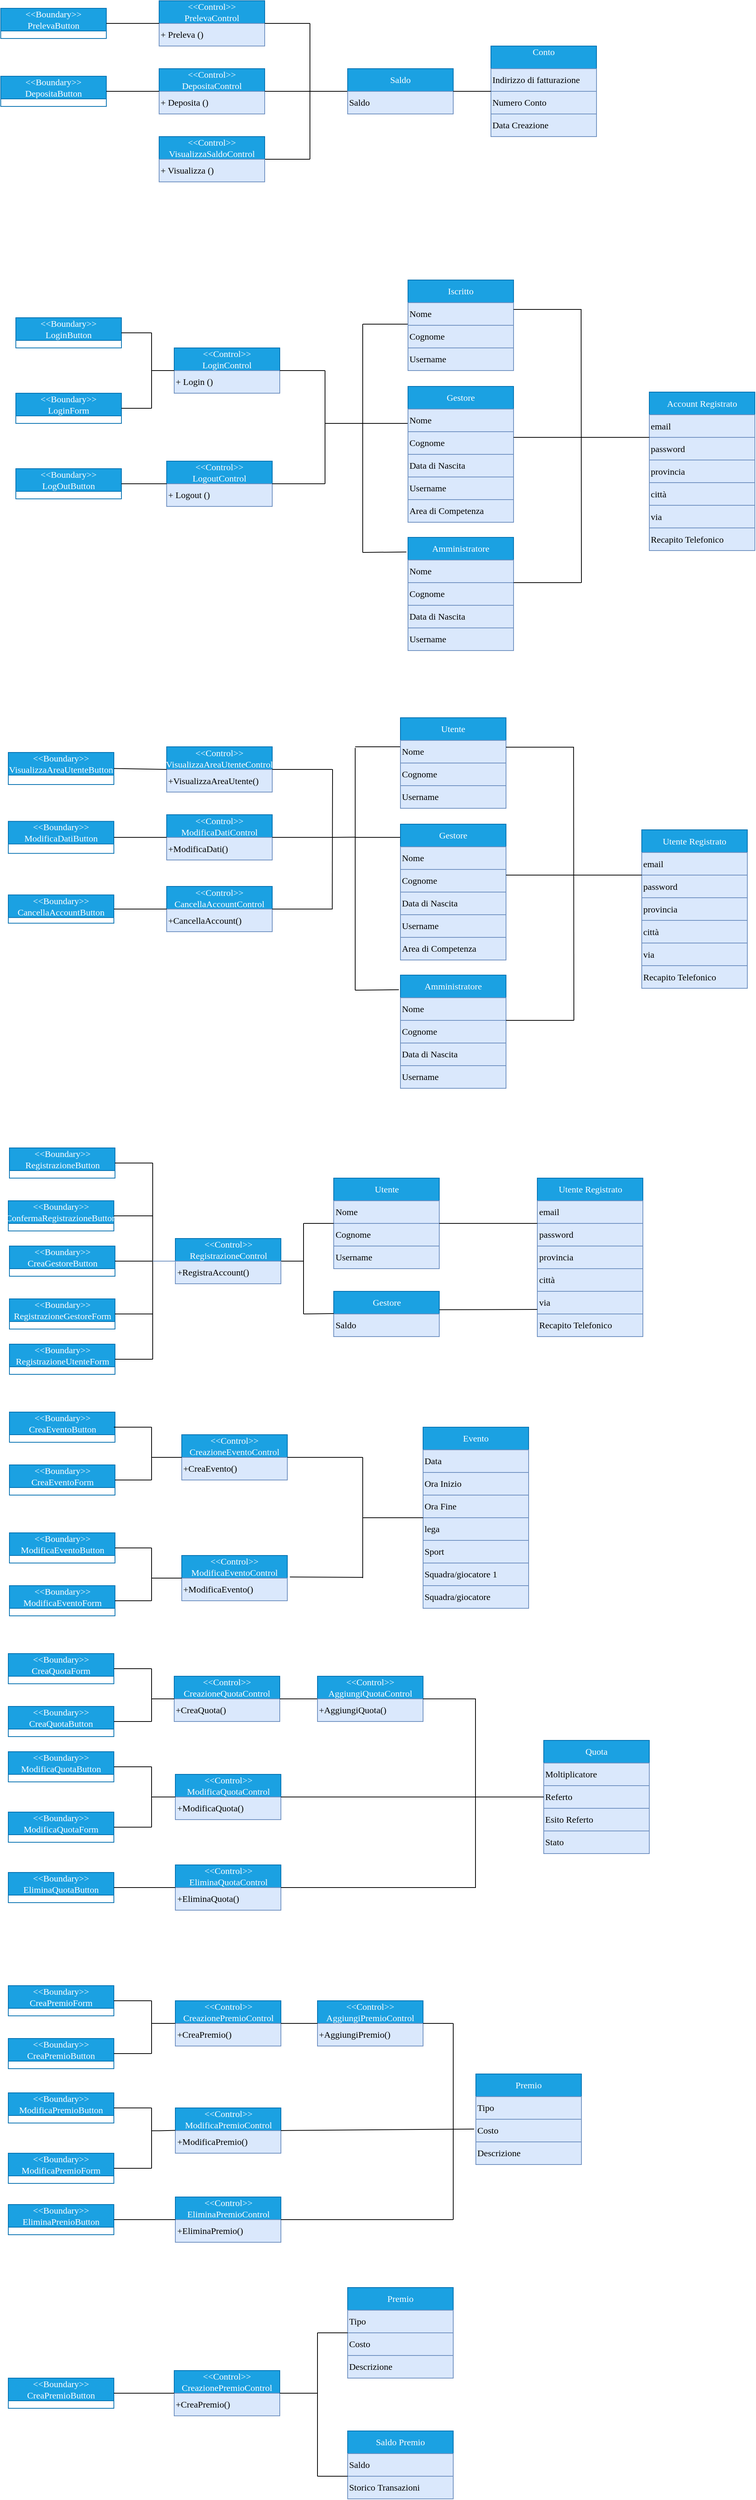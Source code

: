 <mxfile version="24.8.6" pages="2">
  <diagram id="C5RBs43oDa-KdzZeNtuy" name="Page-1">
    <mxGraphModel dx="2040" dy="661" grid="1" gridSize="10" guides="1" tooltips="1" connect="1" arrows="1" fold="1" page="1" pageScale="1" pageWidth="827" pageHeight="1169" math="0" shadow="0">
      <root>
        <mxCell id="WIyWlLk6GJQsqaUBKTNV-0" />
        <mxCell id="WIyWlLk6GJQsqaUBKTNV-1" parent="WIyWlLk6GJQsqaUBKTNV-0" />
        <mxCell id="uDHeOtieZX1u9QHMOAet-0" value="&amp;lt;&amp;lt;Boundary&amp;gt;&amp;gt;&lt;div&gt;PrelevaButton&lt;/div&gt;" style="swimlane;fontStyle=0;childLayout=stackLayout;horizontal=1;startSize=30;horizontalStack=0;resizeParent=1;resizeParentMax=0;resizeLast=0;collapsible=1;marginBottom=0;whiteSpace=wrap;html=1;fontSize=12;verticalAlign=middle;fillColor=#1ba1e2;strokeColor=#006EAF;fontColor=#ffffff;fontFamily=Century Gothic;" parent="WIyWlLk6GJQsqaUBKTNV-1" vertex="1">
          <mxGeometry x="-800" y="40" width="140" height="40" as="geometry" />
        </mxCell>
        <mxCell id="uDHeOtieZX1u9QHMOAet-4" value="&amp;lt;&amp;lt;Boundary&amp;gt;&amp;gt;&lt;div style=&quot;font-size: 12px;&quot;&gt;LoginButton&lt;/div&gt;" style="swimlane;fontStyle=0;childLayout=stackLayout;horizontal=1;startSize=30;horizontalStack=0;resizeParent=1;resizeParentMax=0;resizeLast=0;collapsible=1;marginBottom=0;whiteSpace=wrap;html=1;fontSize=12;verticalAlign=middle;fillColor=#1ba1e2;fontColor=#ffffff;strokeColor=#006EAF;fontFamily=Century Gothic;" parent="WIyWlLk6GJQsqaUBKTNV-1" vertex="1">
          <mxGeometry x="-780" y="450" width="140" height="40" as="geometry" />
        </mxCell>
        <mxCell id="uDHeOtieZX1u9QHMOAet-5" value="&amp;lt;&amp;lt;Control&amp;gt;&amp;gt;&lt;div&gt;PrelevaControl&lt;/div&gt;" style="swimlane;fontStyle=0;childLayout=stackLayout;horizontal=1;startSize=30;horizontalStack=0;resizeParent=1;resizeParentMax=0;resizeLast=0;collapsible=1;marginBottom=0;whiteSpace=wrap;html=1;fontSize=12;verticalAlign=middle;fillColor=#1ba1e2;strokeColor=#006EAF;fontColor=#ffffff;fontFamily=Century Gothic;" parent="WIyWlLk6GJQsqaUBKTNV-1" vertex="1">
          <mxGeometry x="-590" y="30" width="140" height="60" as="geometry" />
        </mxCell>
        <mxCell id="uDHeOtieZX1u9QHMOAet-10" value="+ Preleva ()" style="text;html=1;align=left;verticalAlign=middle;whiteSpace=wrap;rounded=0;fillColor=#dae8fc;strokeColor=#6c8ebf;fontFamily=Century Gothic;" parent="uDHeOtieZX1u9QHMOAet-5" vertex="1">
          <mxGeometry y="30" width="140" height="30" as="geometry" />
        </mxCell>
        <mxCell id="uDHeOtieZX1u9QHMOAet-6" value="&amp;lt;&amp;lt;Control&amp;gt;&amp;gt;&lt;div&gt;DepositaControl&lt;/div&gt;" style="swimlane;fontStyle=0;childLayout=stackLayout;horizontal=1;startSize=30;horizontalStack=0;resizeParent=1;resizeParentMax=0;resizeLast=0;collapsible=1;marginBottom=0;whiteSpace=wrap;html=1;fontSize=12;verticalAlign=middle;fillColor=#1ba1e2;strokeColor=#006EAF;fontColor=#ffffff;fontFamily=Century Gothic;" parent="WIyWlLk6GJQsqaUBKTNV-1" vertex="1">
          <mxGeometry x="-590" y="120" width="140" height="60" as="geometry" />
        </mxCell>
        <mxCell id="uDHeOtieZX1u9QHMOAet-11" value="+ Deposita ()" style="text;html=1;align=left;verticalAlign=middle;whiteSpace=wrap;rounded=0;fillColor=#dae8fc;strokeColor=#6c8ebf;fontFamily=Century Gothic;" parent="uDHeOtieZX1u9QHMOAet-6" vertex="1">
          <mxGeometry y="30" width="140" height="30" as="geometry" />
        </mxCell>
        <mxCell id="uDHeOtieZX1u9QHMOAet-9" value="" style="endArrow=none;html=1;rounded=0;exitX=1;exitY=0.5;exitDx=0;exitDy=0;entryX=0;entryY=0;entryDx=0;entryDy=0;fontFamily=Century Gothic;" parent="WIyWlLk6GJQsqaUBKTNV-1" source="uDHeOtieZX1u9QHMOAet-0" target="uDHeOtieZX1u9QHMOAet-10" edge="1">
          <mxGeometry width="50" height="50" relative="1" as="geometry">
            <mxPoint x="-640" y="110" as="sourcePoint" />
            <mxPoint x="-590" y="60" as="targetPoint" />
          </mxGeometry>
        </mxCell>
        <mxCell id="uDHeOtieZX1u9QHMOAet-12" value="" style="endArrow=none;html=1;rounded=0;exitX=1;exitY=0;exitDx=0;exitDy=0;fontFamily=Century Gothic;" parent="WIyWlLk6GJQsqaUBKTNV-1" source="uDHeOtieZX1u9QHMOAet-11" edge="1">
          <mxGeometry width="50" height="50" relative="1" as="geometry">
            <mxPoint x="-420" y="190" as="sourcePoint" />
            <mxPoint x="-370" y="150" as="targetPoint" />
          </mxGeometry>
        </mxCell>
        <mxCell id="uDHeOtieZX1u9QHMOAet-13" value="" style="endArrow=none;html=1;rounded=0;fontFamily=Century Gothic;" parent="WIyWlLk6GJQsqaUBKTNV-1" edge="1">
          <mxGeometry width="50" height="50" relative="1" as="geometry">
            <mxPoint x="-390" y="150" as="sourcePoint" />
            <mxPoint x="-390" y="240" as="targetPoint" />
          </mxGeometry>
        </mxCell>
        <mxCell id="uDHeOtieZX1u9QHMOAet-14" value="" style="endArrow=none;html=1;rounded=0;exitX=1;exitY=0.5;exitDx=0;exitDy=0;fontFamily=Century Gothic;" parent="WIyWlLk6GJQsqaUBKTNV-1" edge="1">
          <mxGeometry width="50" height="50" relative="1" as="geometry">
            <mxPoint x="-450" y="240" as="sourcePoint" />
            <mxPoint x="-390" y="240" as="targetPoint" />
          </mxGeometry>
        </mxCell>
        <mxCell id="uDHeOtieZX1u9QHMOAet-15" value="" style="endArrow=none;html=1;rounded=0;exitX=1;exitY=0;exitDx=0;exitDy=0;fontFamily=Century Gothic;" parent="WIyWlLk6GJQsqaUBKTNV-1" source="uDHeOtieZX1u9QHMOAet-10" edge="1">
          <mxGeometry width="50" height="50" relative="1" as="geometry">
            <mxPoint x="-410" y="80" as="sourcePoint" />
            <mxPoint x="-390" y="60" as="targetPoint" />
          </mxGeometry>
        </mxCell>
        <mxCell id="uDHeOtieZX1u9QHMOAet-16" value="" style="endArrow=none;html=1;rounded=0;fontFamily=Century Gothic;" parent="WIyWlLk6GJQsqaUBKTNV-1" edge="1">
          <mxGeometry width="50" height="50" relative="1" as="geometry">
            <mxPoint x="-390" y="150" as="sourcePoint" />
            <mxPoint x="-390" y="60" as="targetPoint" />
          </mxGeometry>
        </mxCell>
        <mxCell id="uDHeOtieZX1u9QHMOAet-17" value="" style="endArrow=none;html=1;rounded=0;fontFamily=Century Gothic;" parent="WIyWlLk6GJQsqaUBKTNV-1" edge="1">
          <mxGeometry width="50" height="50" relative="1" as="geometry">
            <mxPoint x="-370" y="150" as="sourcePoint" />
            <mxPoint x="-290" y="150" as="targetPoint" />
          </mxGeometry>
        </mxCell>
        <mxCell id="uDHeOtieZX1u9QHMOAet-18" value="Saldo" style="swimlane;fontStyle=0;childLayout=stackLayout;horizontal=1;startSize=30;horizontalStack=0;resizeParent=1;resizeParentMax=0;resizeLast=0;collapsible=1;marginBottom=0;whiteSpace=wrap;html=1;fontSize=12;verticalAlign=middle;fillColor=#1ba1e2;strokeColor=#006EAF;fontColor=#ffffff;fontFamily=Century Gothic;" parent="WIyWlLk6GJQsqaUBKTNV-1" vertex="1">
          <mxGeometry x="-340" y="120" width="140" height="60" as="geometry" />
        </mxCell>
        <mxCell id="uDHeOtieZX1u9QHMOAet-19" value="Saldo" style="text;html=1;align=left;verticalAlign=middle;whiteSpace=wrap;rounded=0;fillColor=#dae8fc;strokeColor=#6c8ebf;fontFamily=Century Gothic;" parent="uDHeOtieZX1u9QHMOAet-18" vertex="1">
          <mxGeometry y="30" width="140" height="30" as="geometry" />
        </mxCell>
        <mxCell id="uDHeOtieZX1u9QHMOAet-22" value="Conto&lt;div&gt;&lt;br&gt;&lt;/div&gt;" style="swimlane;fontStyle=0;childLayout=stackLayout;horizontal=1;startSize=30;horizontalStack=0;resizeParent=1;resizeParentMax=0;resizeLast=0;collapsible=1;marginBottom=0;whiteSpace=wrap;html=1;fontSize=12;verticalAlign=middle;fillColor=#1ba1e2;strokeColor=#006EAF;fontColor=#ffffff;fontFamily=Century Gothic;" parent="WIyWlLk6GJQsqaUBKTNV-1" vertex="1">
          <mxGeometry x="-150" y="90" width="140" height="120" as="geometry" />
        </mxCell>
        <mxCell id="uDHeOtieZX1u9QHMOAet-28" value="Indirizzo di fatturazione" style="text;html=1;align=left;verticalAlign=middle;whiteSpace=wrap;rounded=0;fillColor=#dae8fc;strokeColor=#6c8ebf;fontFamily=Century Gothic;" parent="uDHeOtieZX1u9QHMOAet-22" vertex="1">
          <mxGeometry y="30" width="140" height="30" as="geometry" />
        </mxCell>
        <mxCell id="uDHeOtieZX1u9QHMOAet-34" value="Numero Conto" style="text;html=1;align=left;verticalAlign=middle;whiteSpace=wrap;rounded=0;fillColor=#dae8fc;strokeColor=#6c8ebf;fontFamily=Century Gothic;" parent="uDHeOtieZX1u9QHMOAet-22" vertex="1">
          <mxGeometry y="60" width="140" height="30" as="geometry" />
        </mxCell>
        <mxCell id="uDHeOtieZX1u9QHMOAet-35" value="Data Creazione" style="text;html=1;align=left;verticalAlign=middle;whiteSpace=wrap;rounded=0;fillColor=#dae8fc;strokeColor=#6c8ebf;fontFamily=Century Gothic;" parent="uDHeOtieZX1u9QHMOAet-22" vertex="1">
          <mxGeometry y="90" width="140" height="30" as="geometry" />
        </mxCell>
        <mxCell id="uDHeOtieZX1u9QHMOAet-31" value="" style="endArrow=none;html=1;rounded=0;exitX=1;exitY=0;exitDx=0;exitDy=0;fontFamily=Century Gothic;" parent="WIyWlLk6GJQsqaUBKTNV-1" source="uDHeOtieZX1u9QHMOAet-19" edge="1">
          <mxGeometry width="50" height="50" relative="1" as="geometry">
            <mxPoint x="-190" y="160" as="sourcePoint" />
            <mxPoint x="-150" y="150" as="targetPoint" />
          </mxGeometry>
        </mxCell>
        <mxCell id="uDHeOtieZX1u9QHMOAet-36" value="&amp;lt;&amp;lt;Boundary&amp;gt;&amp;gt;&lt;div style=&quot;font-size: 12px;&quot;&gt;LogOutButton&lt;/div&gt;" style="swimlane;fontStyle=0;childLayout=stackLayout;horizontal=1;startSize=30;horizontalStack=0;resizeParent=1;resizeParentMax=0;resizeLast=0;collapsible=1;marginBottom=0;whiteSpace=wrap;html=1;fontSize=12;verticalAlign=middle;fillColor=#1ba1e2;fontColor=#ffffff;strokeColor=#006EAF;fontFamily=Century Gothic;" parent="WIyWlLk6GJQsqaUBKTNV-1" vertex="1">
          <mxGeometry x="-780" y="650" width="140" height="40" as="geometry" />
        </mxCell>
        <mxCell id="uDHeOtieZX1u9QHMOAet-37" value="&amp;lt;&amp;lt;Boundary&amp;gt;&amp;gt;&lt;div&gt;DepositaButton&lt;/div&gt;" style="swimlane;fontStyle=0;childLayout=stackLayout;horizontal=1;startSize=30;horizontalStack=0;resizeParent=1;resizeParentMax=0;resizeLast=0;collapsible=1;marginBottom=0;whiteSpace=wrap;html=1;fontSize=12;verticalAlign=middle;fillColor=#1ba1e2;strokeColor=#006EAF;fontColor=#ffffff;fontFamily=Century Gothic;" parent="WIyWlLk6GJQsqaUBKTNV-1" vertex="1">
          <mxGeometry x="-800" y="130" width="140" height="40" as="geometry" />
        </mxCell>
        <mxCell id="uDHeOtieZX1u9QHMOAet-39" value="&amp;lt;&amp;lt;Boundary&amp;gt;&amp;gt;&lt;div style=&quot;font-size: 12px;&quot;&gt;LoginForm&lt;/div&gt;" style="swimlane;fontStyle=0;childLayout=stackLayout;horizontal=1;startSize=30;horizontalStack=0;resizeParent=1;resizeParentMax=0;resizeLast=0;collapsible=1;marginBottom=0;whiteSpace=wrap;html=1;fontSize=12;verticalAlign=middle;fillColor=#1ba1e2;fontColor=#ffffff;strokeColor=#006EAF;fontFamily=Century Gothic;" parent="WIyWlLk6GJQsqaUBKTNV-1" vertex="1">
          <mxGeometry x="-780" y="550" width="140" height="40" as="geometry" />
        </mxCell>
        <mxCell id="uDHeOtieZX1u9QHMOAet-40" value="&amp;lt;&amp;lt;Control&amp;gt;&amp;gt;&lt;div style=&quot;font-size: 12px;&quot;&gt;LoginControl&lt;/div&gt;" style="swimlane;fontStyle=0;childLayout=stackLayout;horizontal=1;startSize=30;horizontalStack=0;resizeParent=1;resizeParentMax=0;resizeLast=0;collapsible=1;marginBottom=0;whiteSpace=wrap;html=1;fontSize=12;verticalAlign=middle;fillColor=#1ba1e2;fontColor=#ffffff;strokeColor=#006EAF;fontFamily=Century Gothic;" parent="WIyWlLk6GJQsqaUBKTNV-1" vertex="1">
          <mxGeometry x="-570" y="490" width="140" height="60" as="geometry" />
        </mxCell>
        <mxCell id="uDHeOtieZX1u9QHMOAet-41" value="+ Login ()" style="text;html=1;align=left;verticalAlign=middle;whiteSpace=wrap;rounded=0;fillColor=#dae8fc;strokeColor=#6c8ebf;fontFamily=Century Gothic;fontSize=12;" parent="uDHeOtieZX1u9QHMOAet-40" vertex="1">
          <mxGeometry y="30" width="140" height="30" as="geometry" />
        </mxCell>
        <mxCell id="uDHeOtieZX1u9QHMOAet-43" value="&amp;lt;&amp;lt;Control&amp;gt;&amp;gt;&lt;div style=&quot;font-size: 12px;&quot;&gt;LogoutControl&lt;/div&gt;" style="swimlane;fontStyle=0;childLayout=stackLayout;horizontal=1;startSize=30;horizontalStack=0;resizeParent=1;resizeParentMax=0;resizeLast=0;collapsible=1;marginBottom=0;whiteSpace=wrap;html=1;fontSize=12;verticalAlign=middle;fillColor=#1ba1e2;fontColor=#ffffff;strokeColor=#006EAF;fontFamily=Century Gothic;" parent="WIyWlLk6GJQsqaUBKTNV-1" vertex="1">
          <mxGeometry x="-580" y="640" width="140" height="60" as="geometry" />
        </mxCell>
        <mxCell id="uDHeOtieZX1u9QHMOAet-44" value="+ Logout ()" style="text;html=1;align=left;verticalAlign=middle;whiteSpace=wrap;rounded=0;fillColor=#dae8fc;strokeColor=#6c8ebf;fontFamily=Century Gothic;fontSize=12;" parent="uDHeOtieZX1u9QHMOAet-43" vertex="1">
          <mxGeometry y="30" width="140" height="30" as="geometry" />
        </mxCell>
        <mxCell id="uDHeOtieZX1u9QHMOAet-52" value="" style="endArrow=none;html=1;rounded=0;exitX=1;exitY=0.5;exitDx=0;exitDy=0;fontFamily=Century Gothic;fontSize=12;" parent="WIyWlLk6GJQsqaUBKTNV-1" source="uDHeOtieZX1u9QHMOAet-39" edge="1">
          <mxGeometry width="50" height="50" relative="1" as="geometry">
            <mxPoint x="-600" y="610" as="sourcePoint" />
            <mxPoint x="-600" y="570" as="targetPoint" />
          </mxGeometry>
        </mxCell>
        <mxCell id="uDHeOtieZX1u9QHMOAet-53" value="" style="endArrow=none;html=1;rounded=0;fontFamily=Century Gothic;fontSize=12;" parent="WIyWlLk6GJQsqaUBKTNV-1" edge="1">
          <mxGeometry width="50" height="50" relative="1" as="geometry">
            <mxPoint x="-600" y="570" as="sourcePoint" />
            <mxPoint x="-600" y="470" as="targetPoint" />
          </mxGeometry>
        </mxCell>
        <mxCell id="uDHeOtieZX1u9QHMOAet-55" value="" style="endArrow=none;html=1;rounded=0;exitX=1;exitY=0;exitDx=0;exitDy=0;fontFamily=Century Gothic;fontSize=12;" parent="WIyWlLk6GJQsqaUBKTNV-1" source="uDHeOtieZX1u9QHMOAet-41" edge="1">
          <mxGeometry width="50" height="50" relative="1" as="geometry">
            <mxPoint x="-360" y="590" as="sourcePoint" />
            <mxPoint x="-370" y="520" as="targetPoint" />
          </mxGeometry>
        </mxCell>
        <mxCell id="uDHeOtieZX1u9QHMOAet-56" value="" style="endArrow=none;html=1;rounded=0;exitX=1;exitY=0.5;exitDx=0;exitDy=0;fontFamily=Century Gothic;fontSize=12;" parent="WIyWlLk6GJQsqaUBKTNV-1" source="uDHeOtieZX1u9QHMOAet-43" edge="1">
          <mxGeometry width="50" height="50" relative="1" as="geometry">
            <mxPoint x="-400" y="700" as="sourcePoint" />
            <mxPoint x="-370" y="670" as="targetPoint" />
          </mxGeometry>
        </mxCell>
        <mxCell id="uDHeOtieZX1u9QHMOAet-57" value="" style="endArrow=none;html=1;rounded=0;fontFamily=Century Gothic;fontSize=12;" parent="WIyWlLk6GJQsqaUBKTNV-1" edge="1">
          <mxGeometry width="50" height="50" relative="1" as="geometry">
            <mxPoint x="-370" y="670" as="sourcePoint" />
            <mxPoint x="-370" y="520" as="targetPoint" />
          </mxGeometry>
        </mxCell>
        <mxCell id="uDHeOtieZX1u9QHMOAet-58" value="" style="endArrow=none;html=1;rounded=0;fontFamily=Century Gothic;fontSize=12;" parent="WIyWlLk6GJQsqaUBKTNV-1" edge="1">
          <mxGeometry width="50" height="50" relative="1" as="geometry">
            <mxPoint x="-370" y="590" as="sourcePoint" />
            <mxPoint x="-340" y="590" as="targetPoint" />
          </mxGeometry>
        </mxCell>
        <mxCell id="uDHeOtieZX1u9QHMOAet-63" value="" style="endArrow=none;html=1;rounded=0;fontFamily=Century Gothic;fontSize=12;" parent="WIyWlLk6GJQsqaUBKTNV-1" edge="1">
          <mxGeometry width="50" height="50" relative="1" as="geometry">
            <mxPoint x="-340" y="590" as="sourcePoint" />
            <mxPoint x="-320" y="590" as="targetPoint" />
          </mxGeometry>
        </mxCell>
        <mxCell id="uDHeOtieZX1u9QHMOAet-64" value="" style="endArrow=none;html=1;rounded=0;exitX=1;exitY=0.5;exitDx=0;exitDy=0;entryX=0;entryY=0;entryDx=0;entryDy=0;fontFamily=Century Gothic;fontSize=12;" parent="WIyWlLk6GJQsqaUBKTNV-1" source="uDHeOtieZX1u9QHMOAet-36" target="uDHeOtieZX1u9QHMOAet-44" edge="1">
          <mxGeometry width="50" height="50" relative="1" as="geometry">
            <mxPoint x="-590" y="810" as="sourcePoint" />
            <mxPoint x="-540" y="760" as="targetPoint" />
          </mxGeometry>
        </mxCell>
        <mxCell id="uDHeOtieZX1u9QHMOAet-65" value="&amp;lt;&amp;lt;Boundary&amp;gt;&amp;gt;&lt;div style=&quot;font-size: 12px;&quot;&gt;VisualizzaAreaUtenteButton&lt;/div&gt;" style="swimlane;fontStyle=0;childLayout=stackLayout;horizontal=1;startSize=30;horizontalStack=0;resizeParent=1;resizeParentMax=0;resizeLast=0;collapsible=1;marginBottom=0;whiteSpace=wrap;html=1;fontSize=12;verticalAlign=middle;fillColor=#1ba1e2;fontColor=#ffffff;strokeColor=#006EAF;fontFamily=Century Gothic;" parent="WIyWlLk6GJQsqaUBKTNV-1" vertex="1">
          <mxGeometry x="-790" y="1026" width="140" height="42.5" as="geometry" />
        </mxCell>
        <mxCell id="uDHeOtieZX1u9QHMOAet-66" value="&amp;lt;&amp;lt;Boundary&amp;gt;&amp;gt;&lt;div style=&quot;font-size: 12px;&quot;&gt;CancellaAccountButton&lt;/div&gt;" style="swimlane;fontStyle=0;childLayout=stackLayout;horizontal=1;startSize=30;horizontalStack=0;resizeParent=1;resizeParentMax=0;resizeLast=0;collapsible=1;marginBottom=0;whiteSpace=wrap;html=1;fontSize=12;verticalAlign=middle;fillColor=#1ba1e2;fontColor=#ffffff;strokeColor=#006EAF;fontFamily=Century Gothic;" parent="WIyWlLk6GJQsqaUBKTNV-1" vertex="1">
          <mxGeometry x="-790" y="1214.75" width="140" height="37.5" as="geometry" />
        </mxCell>
        <mxCell id="uDHeOtieZX1u9QHMOAet-67" value="&amp;lt;&amp;lt;Boundary&amp;gt;&amp;gt;&lt;div style=&quot;font-size: 12px;&quot;&gt;ModificaDatiButton&lt;/div&gt;" style="swimlane;fontStyle=0;childLayout=stackLayout;horizontal=1;startSize=30;horizontalStack=0;resizeParent=1;resizeParentMax=0;resizeLast=0;collapsible=1;marginBottom=0;whiteSpace=wrap;html=1;fontSize=12;verticalAlign=middle;fillColor=#1ba1e2;fontColor=#ffffff;strokeColor=#006EAF;fontFamily=Century Gothic;" parent="WIyWlLk6GJQsqaUBKTNV-1" vertex="1">
          <mxGeometry x="-790" y="1117.25" width="140" height="42.5" as="geometry" />
        </mxCell>
        <mxCell id="uDHeOtieZX1u9QHMOAet-68" value="&amp;lt;&amp;lt;Control&amp;gt;&amp;gt;&lt;div style=&quot;font-size: 12px;&quot;&gt;VisualizzaAreaUtente&lt;span style=&quot;background-color: initial; font-size: 12px;&quot;&gt;Control&lt;/span&gt;&lt;/div&gt;" style="swimlane;fontStyle=0;childLayout=stackLayout;horizontal=1;startSize=30;horizontalStack=0;resizeParent=1;resizeParentMax=0;resizeLast=0;collapsible=1;marginBottom=0;whiteSpace=wrap;html=1;fontSize=12;verticalAlign=middle;fillColor=#1ba1e2;fontColor=#ffffff;strokeColor=#006EAF;fontFamily=Century Gothic;" parent="WIyWlLk6GJQsqaUBKTNV-1" vertex="1">
          <mxGeometry x="-580" y="1018.5" width="140" height="60" as="geometry" />
        </mxCell>
        <mxCell id="uDHeOtieZX1u9QHMOAet-205" value="+VisualizzaAreaUtente()" style="text;html=1;align=left;verticalAlign=middle;whiteSpace=wrap;rounded=0;fillColor=#dae8fc;strokeColor=#6c8ebf;fontFamily=Century Gothic;fontSize=12;" parent="uDHeOtieZX1u9QHMOAet-68" vertex="1">
          <mxGeometry y="30" width="140" height="30" as="geometry" />
        </mxCell>
        <mxCell id="uDHeOtieZX1u9QHMOAet-69" value="&amp;lt;&amp;lt;Control&amp;gt;&amp;gt;&lt;div style=&quot;font-size: 12px;&quot;&gt;CancellaAccount&lt;span style=&quot;background-color: initial; font-size: 12px;&quot;&gt;Control&lt;/span&gt;&lt;/div&gt;" style="swimlane;fontStyle=0;childLayout=stackLayout;horizontal=1;startSize=30;horizontalStack=0;resizeParent=1;resizeParentMax=0;resizeLast=0;collapsible=1;marginBottom=0;whiteSpace=wrap;html=1;fontSize=12;verticalAlign=middle;fillColor=#1ba1e2;fontColor=#ffffff;strokeColor=#006EAF;fontFamily=Century Gothic;" parent="WIyWlLk6GJQsqaUBKTNV-1" vertex="1">
          <mxGeometry x="-580" y="1203.5" width="140" height="60" as="geometry" />
        </mxCell>
        <mxCell id="uDHeOtieZX1u9QHMOAet-208" value="+CancellaAccount()" style="text;html=1;align=left;verticalAlign=middle;whiteSpace=wrap;rounded=0;fillColor=#dae8fc;strokeColor=#6c8ebf;fontFamily=Century Gothic;fontSize=12;" parent="uDHeOtieZX1u9QHMOAet-69" vertex="1">
          <mxGeometry y="30" width="140" height="30" as="geometry" />
        </mxCell>
        <mxCell id="uDHeOtieZX1u9QHMOAet-70" value="&amp;lt;&amp;lt;Control&amp;gt;&amp;gt;&lt;div style=&quot;font-size: 12px;&quot;&gt;ModificaDati&lt;span style=&quot;background-color: initial; font-size: 12px;&quot;&gt;Control&lt;/span&gt;&lt;/div&gt;" style="swimlane;fontStyle=0;childLayout=stackLayout;horizontal=1;startSize=30;horizontalStack=0;resizeParent=1;resizeParentMax=0;resizeLast=0;collapsible=1;marginBottom=0;whiteSpace=wrap;html=1;fontSize=12;verticalAlign=middle;fillColor=#1ba1e2;fontColor=#ffffff;strokeColor=#006EAF;fontFamily=Century Gothic;" parent="WIyWlLk6GJQsqaUBKTNV-1" vertex="1">
          <mxGeometry x="-580" y="1108.5" width="140" height="60" as="geometry" />
        </mxCell>
        <mxCell id="uDHeOtieZX1u9QHMOAet-206" value="+ModificaDati()" style="text;html=1;align=left;verticalAlign=middle;whiteSpace=wrap;rounded=0;fillColor=#dae8fc;strokeColor=#6c8ebf;fontFamily=Century Gothic;fontSize=12;" parent="uDHeOtieZX1u9QHMOAet-70" vertex="1">
          <mxGeometry y="30" width="140" height="30" as="geometry" />
        </mxCell>
        <mxCell id="uDHeOtieZX1u9QHMOAet-71" value="" style="endArrow=none;html=1;rounded=0;exitX=1;exitY=0.5;exitDx=0;exitDy=0;entryX=0;entryY=0.5;entryDx=0;entryDy=0;fontFamily=Century Gothic;fontSize=12;" parent="WIyWlLk6GJQsqaUBKTNV-1" source="uDHeOtieZX1u9QHMOAet-65" target="uDHeOtieZX1u9QHMOAet-68" edge="1">
          <mxGeometry width="50" height="50" relative="1" as="geometry">
            <mxPoint x="-640" y="1088.5" as="sourcePoint" />
            <mxPoint x="-590" y="1038.5" as="targetPoint" />
          </mxGeometry>
        </mxCell>
        <mxCell id="uDHeOtieZX1u9QHMOAet-72" value="" style="endArrow=none;html=1;rounded=0;exitX=1;exitY=0.5;exitDx=0;exitDy=0;entryX=0;entryY=0.5;entryDx=0;entryDy=0;fontFamily=Century Gothic;fontSize=12;" parent="WIyWlLk6GJQsqaUBKTNV-1" source="uDHeOtieZX1u9QHMOAet-67" target="uDHeOtieZX1u9QHMOAet-70" edge="1">
          <mxGeometry width="50" height="50" relative="1" as="geometry">
            <mxPoint x="-630" y="1153.5" as="sourcePoint" />
            <mxPoint x="-580" y="1103.5" as="targetPoint" />
          </mxGeometry>
        </mxCell>
        <mxCell id="uDHeOtieZX1u9QHMOAet-73" value="" style="endArrow=none;html=1;rounded=0;exitX=1;exitY=0.5;exitDx=0;exitDy=0;entryX=0;entryY=0.5;entryDx=0;entryDy=0;fontFamily=Century Gothic;fontSize=12;" parent="WIyWlLk6GJQsqaUBKTNV-1" source="uDHeOtieZX1u9QHMOAet-66" target="uDHeOtieZX1u9QHMOAet-69" edge="1">
          <mxGeometry width="50" height="50" relative="1" as="geometry">
            <mxPoint x="-640" y="1248.5" as="sourcePoint" />
            <mxPoint x="-590" y="1198.5" as="targetPoint" />
          </mxGeometry>
        </mxCell>
        <mxCell id="uDHeOtieZX1u9QHMOAet-80" value="" style="endArrow=none;html=1;rounded=0;entryX=0;entryY=0;entryDx=0;entryDy=0;fontFamily=Century Gothic;fontSize=12;" parent="WIyWlLk6GJQsqaUBKTNV-1" edge="1">
          <mxGeometry width="50" height="50" relative="1" as="geometry">
            <mxPoint x="-330" y="1018.5" as="sourcePoint" />
            <mxPoint x="-270" y="1018.5" as="targetPoint" />
          </mxGeometry>
        </mxCell>
        <mxCell id="uDHeOtieZX1u9QHMOAet-81" value="" style="endArrow=none;html=1;rounded=0;entryX=0;entryY=0;entryDx=0;entryDy=0;fontFamily=Century Gothic;fontSize=12;" parent="WIyWlLk6GJQsqaUBKTNV-1" edge="1">
          <mxGeometry width="50" height="50" relative="1" as="geometry">
            <mxPoint x="-330" y="1138.5" as="sourcePoint" />
            <mxPoint x="-270" y="1138.5" as="targetPoint" />
            <Array as="points">
              <mxPoint x="-310" y="1138.5" />
            </Array>
          </mxGeometry>
        </mxCell>
        <mxCell id="uDHeOtieZX1u9QHMOAet-83" value="" style="endArrow=none;html=1;rounded=0;fontFamily=Century Gothic;fontSize=12;" parent="WIyWlLk6GJQsqaUBKTNV-1" edge="1">
          <mxGeometry width="50" height="50" relative="1" as="geometry">
            <mxPoint x="-330" y="1341" as="sourcePoint" />
            <mxPoint x="-330" y="1020" as="targetPoint" />
          </mxGeometry>
        </mxCell>
        <mxCell id="uDHeOtieZX1u9QHMOAet-84" value="" style="endArrow=none;html=1;rounded=0;fontFamily=Century Gothic;fontSize=12;" parent="WIyWlLk6GJQsqaUBKTNV-1" edge="1">
          <mxGeometry width="50" height="50" relative="1" as="geometry">
            <mxPoint x="-360" y="1138.5" as="sourcePoint" />
            <mxPoint x="-330" y="1138.3" as="targetPoint" />
          </mxGeometry>
        </mxCell>
        <mxCell id="uDHeOtieZX1u9QHMOAet-85" value="" style="endArrow=none;html=1;rounded=0;exitX=1;exitY=0.5;exitDx=0;exitDy=0;fontFamily=Century Gothic;fontSize=12;" parent="WIyWlLk6GJQsqaUBKTNV-1" source="uDHeOtieZX1u9QHMOAet-68" edge="1">
          <mxGeometry width="50" height="50" relative="1" as="geometry">
            <mxPoint x="-400" y="1088.5" as="sourcePoint" />
            <mxPoint x="-360" y="1048.5" as="targetPoint" />
          </mxGeometry>
        </mxCell>
        <mxCell id="uDHeOtieZX1u9QHMOAet-86" value="" style="endArrow=none;html=1;rounded=0;exitX=1;exitY=0.5;exitDx=0;exitDy=0;fontFamily=Century Gothic;fontSize=12;" parent="WIyWlLk6GJQsqaUBKTNV-1" source="uDHeOtieZX1u9QHMOAet-69" edge="1">
          <mxGeometry width="50" height="50" relative="1" as="geometry">
            <mxPoint x="-410" y="1258.5" as="sourcePoint" />
            <mxPoint x="-360" y="1233.5" as="targetPoint" />
          </mxGeometry>
        </mxCell>
        <mxCell id="uDHeOtieZX1u9QHMOAet-87" value="" style="endArrow=none;html=1;rounded=0;exitX=1;exitY=0.5;exitDx=0;exitDy=0;fontFamily=Century Gothic;fontSize=12;" parent="WIyWlLk6GJQsqaUBKTNV-1" source="uDHeOtieZX1u9QHMOAet-70" edge="1">
          <mxGeometry width="50" height="50" relative="1" as="geometry">
            <mxPoint x="-410" y="1178.5" as="sourcePoint" />
            <mxPoint x="-360" y="1138.5" as="targetPoint" />
          </mxGeometry>
        </mxCell>
        <mxCell id="uDHeOtieZX1u9QHMOAet-88" value="" style="endArrow=none;html=1;rounded=0;fontFamily=Century Gothic;fontSize=12;" parent="WIyWlLk6GJQsqaUBKTNV-1" edge="1">
          <mxGeometry width="50" height="50" relative="1" as="geometry">
            <mxPoint x="-360" y="1048.5" as="sourcePoint" />
            <mxPoint x="-360.4" y="1233.5" as="targetPoint" />
          </mxGeometry>
        </mxCell>
        <mxCell id="uDHeOtieZX1u9QHMOAet-89" value="&amp;lt;&amp;lt;Boundary&amp;gt;&amp;gt;&lt;div style=&quot;font-size: 12px;&quot;&gt;RegistrazioneButton&lt;/div&gt;" style="swimlane;fontStyle=0;childLayout=stackLayout;horizontal=1;startSize=30;horizontalStack=0;resizeParent=1;resizeParentMax=0;resizeLast=0;collapsible=1;marginBottom=0;whiteSpace=wrap;html=1;fontSize=12;verticalAlign=middle;fillColor=#1ba1e2;strokeColor=#006EAF;fillStyle=auto;fontColor=#ffffff;fontFamily=Century Gothic;" parent="WIyWlLk6GJQsqaUBKTNV-1" vertex="1">
          <mxGeometry x="-788.5" y="1550" width="140" height="40" as="geometry" />
        </mxCell>
        <mxCell id="uDHeOtieZX1u9QHMOAet-91" value="&amp;lt;&amp;lt;Boundary&amp;gt;&amp;gt;&lt;div style=&quot;font-size: 12px;&quot;&gt;ConfermaRegistrazioneButton&lt;/div&gt;" style="swimlane;fontStyle=0;childLayout=stackLayout;horizontal=1;startSize=30;horizontalStack=0;resizeParent=1;resizeParentMax=0;resizeLast=0;collapsible=1;marginBottom=0;whiteSpace=wrap;html=1;fontSize=12;verticalAlign=middle;fillColor=#1ba1e2;strokeColor=#006EAF;fillStyle=auto;fontColor=#ffffff;fontFamily=Century Gothic;" parent="WIyWlLk6GJQsqaUBKTNV-1" vertex="1">
          <mxGeometry x="-790" y="1620" width="140" height="40" as="geometry" />
        </mxCell>
        <mxCell id="uDHeOtieZX1u9QHMOAet-92" value="&amp;lt;&amp;lt;Boundary&amp;gt;&amp;gt;&lt;div style=&quot;font-size: 12px;&quot;&gt;CreaGestoreButton&lt;/div&gt;" style="swimlane;fontStyle=0;childLayout=stackLayout;horizontal=1;startSize=30;horizontalStack=0;resizeParent=1;resizeParentMax=0;resizeLast=0;collapsible=1;marginBottom=0;whiteSpace=wrap;html=1;fontSize=12;verticalAlign=middle;fillColor=#1ba1e2;strokeColor=#006EAF;fillStyle=auto;fontColor=#ffffff;fontFamily=Century Gothic;" parent="WIyWlLk6GJQsqaUBKTNV-1" vertex="1">
          <mxGeometry x="-788.5" y="1680" width="140" height="40" as="geometry" />
        </mxCell>
        <mxCell id="uDHeOtieZX1u9QHMOAet-93" value="&amp;lt;&amp;lt;Boundary&amp;gt;&amp;gt;&lt;div style=&quot;font-size: 12px;&quot;&gt;RegistrazioneGestoreForm&lt;/div&gt;" style="swimlane;fontStyle=0;childLayout=stackLayout;horizontal=1;startSize=30;horizontalStack=0;resizeParent=1;resizeParentMax=0;resizeLast=0;collapsible=1;marginBottom=0;whiteSpace=wrap;html=1;fontSize=12;verticalAlign=middle;fillColor=#1ba1e2;strokeColor=#006EAF;fillStyle=auto;fontColor=#ffffff;fontFamily=Century Gothic;" parent="WIyWlLk6GJQsqaUBKTNV-1" vertex="1">
          <mxGeometry x="-788.5" y="1750" width="140" height="40" as="geometry" />
        </mxCell>
        <mxCell id="uDHeOtieZX1u9QHMOAet-94" value="&amp;lt;&amp;lt;Boundary&amp;gt;&amp;gt;&lt;div style=&quot;font-size: 12px;&quot;&gt;RegistrazioneUtenteForm&lt;/div&gt;" style="swimlane;fontStyle=0;childLayout=stackLayout;horizontal=1;startSize=30;horizontalStack=0;resizeParent=1;resizeParentMax=0;resizeLast=0;collapsible=1;marginBottom=0;whiteSpace=wrap;html=1;fontSize=12;verticalAlign=middle;fillColor=#1ba1e2;strokeColor=#006EAF;fillStyle=auto;fontColor=#ffffff;fontFamily=Century Gothic;" parent="WIyWlLk6GJQsqaUBKTNV-1" vertex="1">
          <mxGeometry x="-788.5" y="1810" width="140" height="40" as="geometry" />
        </mxCell>
        <mxCell id="uDHeOtieZX1u9QHMOAet-97" value="Utente Registrato" style="swimlane;fontStyle=0;childLayout=stackLayout;horizontal=1;startSize=30;horizontalStack=0;resizeParent=1;resizeParentMax=0;resizeLast=0;collapsible=1;marginBottom=0;whiteSpace=wrap;html=1;fontSize=12;verticalAlign=middle;fillColor=#1ba1e2;strokeColor=#006EAF;fontColor=#ffffff;fontFamily=Century Gothic;" parent="WIyWlLk6GJQsqaUBKTNV-1" vertex="1">
          <mxGeometry x="-88.5" y="1590" width="140" height="210" as="geometry" />
        </mxCell>
        <mxCell id="uDHeOtieZX1u9QHMOAet-98" value="email" style="text;html=1;align=left;verticalAlign=middle;whiteSpace=wrap;rounded=0;fillColor=#dae8fc;strokeColor=#6c8ebf;fontFamily=Century Gothic;fontSize=12;" parent="uDHeOtieZX1u9QHMOAet-97" vertex="1">
          <mxGeometry y="30" width="140" height="30" as="geometry" />
        </mxCell>
        <mxCell id="uDHeOtieZX1u9QHMOAet-117" value="password" style="text;html=1;align=left;verticalAlign=middle;whiteSpace=wrap;rounded=0;fillColor=#dae8fc;strokeColor=#6c8ebf;fontFamily=Century Gothic;fontSize=12;" parent="uDHeOtieZX1u9QHMOAet-97" vertex="1">
          <mxGeometry y="60" width="140" height="30" as="geometry" />
        </mxCell>
        <mxCell id="uDHeOtieZX1u9QHMOAet-118" value="provincia" style="text;html=1;align=left;verticalAlign=middle;whiteSpace=wrap;rounded=0;fillColor=#dae8fc;strokeColor=#6c8ebf;fontFamily=Century Gothic;fontSize=12;" parent="uDHeOtieZX1u9QHMOAet-97" vertex="1">
          <mxGeometry y="90" width="140" height="30" as="geometry" />
        </mxCell>
        <mxCell id="uDHeOtieZX1u9QHMOAet-119" value="città" style="text;html=1;align=left;verticalAlign=middle;whiteSpace=wrap;rounded=0;fillColor=#dae8fc;strokeColor=#6c8ebf;fontFamily=Century Gothic;fontSize=12;" parent="uDHeOtieZX1u9QHMOAet-97" vertex="1">
          <mxGeometry y="120" width="140" height="30" as="geometry" />
        </mxCell>
        <mxCell id="uDHeOtieZX1u9QHMOAet-120" value="via" style="text;html=1;align=left;verticalAlign=middle;whiteSpace=wrap;rounded=0;fillColor=#dae8fc;strokeColor=#6c8ebf;fontFamily=Century Gothic;fontSize=12;" parent="uDHeOtieZX1u9QHMOAet-97" vertex="1">
          <mxGeometry y="150" width="140" height="30" as="geometry" />
        </mxCell>
        <mxCell id="uDHeOtieZX1u9QHMOAet-121" value="Recapito Telefonico" style="text;html=1;align=left;verticalAlign=middle;whiteSpace=wrap;rounded=0;fillColor=#dae8fc;strokeColor=#6c8ebf;fontFamily=Century Gothic;fontSize=12;" parent="uDHeOtieZX1u9QHMOAet-97" vertex="1">
          <mxGeometry y="180" width="140" height="30" as="geometry" />
        </mxCell>
        <mxCell id="uDHeOtieZX1u9QHMOAet-101" value="Gestore" style="swimlane;fontStyle=0;childLayout=stackLayout;horizontal=1;startSize=30;horizontalStack=0;resizeParent=1;resizeParentMax=0;resizeLast=0;collapsible=1;marginBottom=0;whiteSpace=wrap;html=1;fontSize=12;verticalAlign=middle;fillColor=#1ba1e2;strokeColor=#006EAF;fontColor=#ffffff;fontFamily=Century Gothic;" parent="WIyWlLk6GJQsqaUBKTNV-1" vertex="1">
          <mxGeometry x="-358.5" y="1740" width="140" height="60" as="geometry" />
        </mxCell>
        <mxCell id="uDHeOtieZX1u9QHMOAet-102" value="Saldo" style="text;html=1;align=left;verticalAlign=middle;whiteSpace=wrap;rounded=0;fillColor=#dae8fc;strokeColor=#6c8ebf;fontFamily=Century Gothic;fontSize=12;" parent="uDHeOtieZX1u9QHMOAet-101" vertex="1">
          <mxGeometry y="30" width="140" height="30" as="geometry" />
        </mxCell>
        <mxCell id="uDHeOtieZX1u9QHMOAet-104" value="" style="endArrow=none;html=1;rounded=0;fontFamily=Century Gothic;fontSize=12;" parent="WIyWlLk6GJQsqaUBKTNV-1" edge="1">
          <mxGeometry width="50" height="50" relative="1" as="geometry">
            <mxPoint x="-398.5" y="1770" as="sourcePoint" />
            <mxPoint x="-358.5" y="1769.5" as="targetPoint" />
          </mxGeometry>
        </mxCell>
        <mxCell id="uDHeOtieZX1u9QHMOAet-105" value="" style="endArrow=none;html=1;rounded=0;fontFamily=Century Gothic;fontSize=12;" parent="WIyWlLk6GJQsqaUBKTNV-1" edge="1">
          <mxGeometry width="50" height="50" relative="1" as="geometry">
            <mxPoint x="-398.5" y="1770" as="sourcePoint" />
            <mxPoint x="-398.5" y="1650" as="targetPoint" />
          </mxGeometry>
        </mxCell>
        <mxCell id="uDHeOtieZX1u9QHMOAet-106" value="" style="endArrow=none;html=1;rounded=0;exitX=1;exitY=0.5;exitDx=0;exitDy=0;fontFamily=Century Gothic;fontSize=12;" parent="WIyWlLk6GJQsqaUBKTNV-1" edge="1">
          <mxGeometry width="50" height="50" relative="1" as="geometry">
            <mxPoint x="-428.5" y="1700" as="sourcePoint" />
            <mxPoint x="-398.5" y="1700" as="targetPoint" />
          </mxGeometry>
        </mxCell>
        <mxCell id="uDHeOtieZX1u9QHMOAet-108" value="" style="endArrow=none;html=1;rounded=0;exitX=1;exitY=0.5;exitDx=0;exitDy=0;fontFamily=Century Gothic;fontSize=12;" parent="WIyWlLk6GJQsqaUBKTNV-1" source="uDHeOtieZX1u9QHMOAet-91" edge="1">
          <mxGeometry width="50" height="50" relative="1" as="geometry">
            <mxPoint x="-598.5" y="1640" as="sourcePoint" />
            <mxPoint x="-598.5" y="1640" as="targetPoint" />
          </mxGeometry>
        </mxCell>
        <mxCell id="uDHeOtieZX1u9QHMOAet-109" value="" style="endArrow=none;html=1;rounded=0;exitX=1;exitY=0.5;exitDx=0;exitDy=0;fontFamily=Century Gothic;fontSize=12;" parent="WIyWlLk6GJQsqaUBKTNV-1" source="uDHeOtieZX1u9QHMOAet-92" edge="1">
          <mxGeometry width="50" height="50" relative="1" as="geometry">
            <mxPoint x="-628.5" y="1720" as="sourcePoint" />
            <mxPoint x="-598.5" y="1700" as="targetPoint" />
          </mxGeometry>
        </mxCell>
        <mxCell id="uDHeOtieZX1u9QHMOAet-110" value="" style="endArrow=none;html=1;rounded=0;fontFamily=Century Gothic;fontSize=12;" parent="WIyWlLk6GJQsqaUBKTNV-1" edge="1">
          <mxGeometry width="50" height="50" relative="1" as="geometry">
            <mxPoint x="-598.5" y="1570" as="sourcePoint" />
            <mxPoint x="-598.5" y="1830" as="targetPoint" />
          </mxGeometry>
        </mxCell>
        <mxCell id="uDHeOtieZX1u9QHMOAet-111" value="" style="endArrow=none;html=1;rounded=0;exitX=1;exitY=0.5;exitDx=0;exitDy=0;fontFamily=Century Gothic;fontSize=12;" parent="WIyWlLk6GJQsqaUBKTNV-1" source="uDHeOtieZX1u9QHMOAet-93" edge="1">
          <mxGeometry width="50" height="50" relative="1" as="geometry">
            <mxPoint x="-628.5" y="1810" as="sourcePoint" />
            <mxPoint x="-598.5" y="1770" as="targetPoint" />
          </mxGeometry>
        </mxCell>
        <mxCell id="uDHeOtieZX1u9QHMOAet-112" value="" style="endArrow=none;html=1;rounded=0;exitX=1;exitY=0.5;exitDx=0;exitDy=0;fontFamily=Century Gothic;fontSize=12;" parent="WIyWlLk6GJQsqaUBKTNV-1" source="uDHeOtieZX1u9QHMOAet-94" edge="1">
          <mxGeometry width="50" height="50" relative="1" as="geometry">
            <mxPoint x="-538.5" y="1890" as="sourcePoint" />
            <mxPoint x="-598.5" y="1830" as="targetPoint" />
          </mxGeometry>
        </mxCell>
        <mxCell id="uDHeOtieZX1u9QHMOAet-113" value="" style="endArrow=none;html=1;rounded=0;entryX=0;entryY=0.5;entryDx=0;entryDy=0;fillColor=#dae8fc;strokeColor=#6c8ebf;fontFamily=Century Gothic;fontSize=12;" parent="WIyWlLk6GJQsqaUBKTNV-1" edge="1">
          <mxGeometry width="50" height="50" relative="1" as="geometry">
            <mxPoint x="-598.5" y="1700" as="sourcePoint" />
            <mxPoint x="-568.5" y="1700" as="targetPoint" />
          </mxGeometry>
        </mxCell>
        <mxCell id="uDHeOtieZX1u9QHMOAet-116" value="" style="endArrow=none;html=1;rounded=0;exitX=1;exitY=0.5;exitDx=0;exitDy=0;entryX=0;entryY=0.5;entryDx=0;entryDy=0;fontFamily=Century Gothic;" parent="WIyWlLk6GJQsqaUBKTNV-1" source="uDHeOtieZX1u9QHMOAet-37" target="uDHeOtieZX1u9QHMOAet-6" edge="1">
          <mxGeometry width="50" height="50" relative="1" as="geometry">
            <mxPoint x="-640" y="180" as="sourcePoint" />
            <mxPoint x="-590" y="130" as="targetPoint" />
          </mxGeometry>
        </mxCell>
        <mxCell id="uDHeOtieZX1u9QHMOAet-126" value="&amp;lt;&amp;lt;Control&amp;gt;&amp;gt;&lt;div&gt;VisualizzaSaldoControl&lt;/div&gt;" style="swimlane;fontStyle=0;childLayout=stackLayout;horizontal=1;startSize=30;horizontalStack=0;resizeParent=1;resizeParentMax=0;resizeLast=0;collapsible=1;marginBottom=0;whiteSpace=wrap;html=1;fontSize=12;verticalAlign=middle;fillColor=#1ba1e2;strokeColor=#006EAF;fontColor=#ffffff;fontFamily=Century Gothic;" parent="WIyWlLk6GJQsqaUBKTNV-1" vertex="1">
          <mxGeometry x="-590" y="210" width="140" height="60" as="geometry" />
        </mxCell>
        <mxCell id="uDHeOtieZX1u9QHMOAet-127" value="+ Visualizza ()" style="text;html=1;align=left;verticalAlign=middle;whiteSpace=wrap;rounded=0;fillColor=#dae8fc;strokeColor=#6c8ebf;fontFamily=Century Gothic;" parent="uDHeOtieZX1u9QHMOAet-126" vertex="1">
          <mxGeometry y="30" width="140" height="30" as="geometry" />
        </mxCell>
        <mxCell id="uDHeOtieZX1u9QHMOAet-128" value="" style="endArrow=none;html=1;rounded=0;exitX=1;exitY=0.5;exitDx=0;exitDy=0;fontFamily=Century Gothic;fontSize=12;" parent="WIyWlLk6GJQsqaUBKTNV-1" source="uDHeOtieZX1u9QHMOAet-4" edge="1">
          <mxGeometry width="50" height="50" relative="1" as="geometry">
            <mxPoint x="-610" y="480" as="sourcePoint" />
            <mxPoint x="-600" y="470" as="targetPoint" />
          </mxGeometry>
        </mxCell>
        <mxCell id="uDHeOtieZX1u9QHMOAet-129" value="" style="endArrow=none;html=1;rounded=0;entryX=0;entryY=0;entryDx=0;entryDy=0;fontFamily=Century Gothic;fontSize=12;" parent="WIyWlLk6GJQsqaUBKTNV-1" target="uDHeOtieZX1u9QHMOAet-41" edge="1">
          <mxGeometry width="50" height="50" relative="1" as="geometry">
            <mxPoint x="-600" y="520" as="sourcePoint" />
            <mxPoint x="-520" y="380" as="targetPoint" />
          </mxGeometry>
        </mxCell>
        <mxCell id="uDHeOtieZX1u9QHMOAet-152" value="Gestore" style="swimlane;fontStyle=0;childLayout=stackLayout;horizontal=1;startSize=30;horizontalStack=0;resizeParent=1;resizeParentMax=0;resizeLast=0;collapsible=1;marginBottom=0;whiteSpace=wrap;html=1;fontSize=12;verticalAlign=middle;fillColor=#1ba1e2;fontColor=#ffffff;strokeColor=#006EAF;fontFamily=Century Gothic;" parent="WIyWlLk6GJQsqaUBKTNV-1" vertex="1">
          <mxGeometry x="-270" y="1121" width="140" height="180" as="geometry" />
        </mxCell>
        <mxCell id="uDHeOtieZX1u9QHMOAet-153" value="Nome" style="text;html=1;align=left;verticalAlign=middle;whiteSpace=wrap;rounded=0;fillColor=#dae8fc;strokeColor=#6c8ebf;fontFamily=Century Gothic;fontSize=12;" parent="uDHeOtieZX1u9QHMOAet-152" vertex="1">
          <mxGeometry y="30" width="140" height="30" as="geometry" />
        </mxCell>
        <mxCell id="uDHeOtieZX1u9QHMOAet-154" value="Cognome" style="text;html=1;align=left;verticalAlign=middle;whiteSpace=wrap;rounded=0;fillColor=#dae8fc;strokeColor=#6c8ebf;fontFamily=Century Gothic;fontSize=12;" parent="uDHeOtieZX1u9QHMOAet-152" vertex="1">
          <mxGeometry y="60" width="140" height="30" as="geometry" />
        </mxCell>
        <mxCell id="uDHeOtieZX1u9QHMOAet-155" value="Data di Nascita" style="text;html=1;align=left;verticalAlign=middle;whiteSpace=wrap;rounded=0;fillColor=#dae8fc;strokeColor=#6c8ebf;fontFamily=Century Gothic;fontSize=12;" parent="uDHeOtieZX1u9QHMOAet-152" vertex="1">
          <mxGeometry y="90" width="140" height="30" as="geometry" />
        </mxCell>
        <mxCell id="uDHeOtieZX1u9QHMOAet-156" value="Username" style="text;html=1;align=left;verticalAlign=middle;whiteSpace=wrap;rounded=0;fillColor=#dae8fc;strokeColor=#6c8ebf;fontFamily=Century Gothic;fontSize=12;" parent="uDHeOtieZX1u9QHMOAet-152" vertex="1">
          <mxGeometry y="120" width="140" height="30" as="geometry" />
        </mxCell>
        <mxCell id="uDHeOtieZX1u9QHMOAet-157" value="Area di Competenza" style="text;html=1;align=left;verticalAlign=middle;whiteSpace=wrap;rounded=0;fillColor=#dae8fc;strokeColor=#6c8ebf;fontFamily=Century Gothic;fontSize=12;" parent="uDHeOtieZX1u9QHMOAet-152" vertex="1">
          <mxGeometry y="150" width="140" height="30" as="geometry" />
        </mxCell>
        <mxCell id="uDHeOtieZX1u9QHMOAet-159" value="Utente" style="swimlane;fontStyle=0;childLayout=stackLayout;horizontal=1;startSize=30;horizontalStack=0;resizeParent=1;resizeParentMax=0;resizeLast=0;collapsible=1;marginBottom=0;whiteSpace=wrap;html=1;fontSize=12;verticalAlign=middle;fillColor=#1ba1e2;strokeColor=#006EAF;fontColor=#ffffff;fontFamily=Century Gothic;" parent="WIyWlLk6GJQsqaUBKTNV-1" vertex="1">
          <mxGeometry x="-358.5" y="1590" width="140" height="120" as="geometry" />
        </mxCell>
        <mxCell id="uDHeOtieZX1u9QHMOAet-160" value="Nome" style="text;html=1;align=left;verticalAlign=middle;whiteSpace=wrap;rounded=0;fillColor=#dae8fc;strokeColor=#6c8ebf;fontFamily=Century Gothic;fontSize=12;" parent="uDHeOtieZX1u9QHMOAet-159" vertex="1">
          <mxGeometry y="30" width="140" height="30" as="geometry" />
        </mxCell>
        <mxCell id="uDHeOtieZX1u9QHMOAet-168" value="Cognome" style="text;html=1;align=left;verticalAlign=middle;whiteSpace=wrap;rounded=0;fillColor=#dae8fc;strokeColor=#6c8ebf;fontFamily=Century Gothic;fontSize=12;" parent="uDHeOtieZX1u9QHMOAet-159" vertex="1">
          <mxGeometry y="60" width="140" height="30" as="geometry" />
        </mxCell>
        <mxCell id="uDHeOtieZX1u9QHMOAet-169" value="Username" style="text;html=1;align=left;verticalAlign=middle;whiteSpace=wrap;rounded=0;fillColor=#dae8fc;strokeColor=#6c8ebf;fontFamily=Century Gothic;fontSize=12;" parent="uDHeOtieZX1u9QHMOAet-159" vertex="1">
          <mxGeometry y="90" width="140" height="30" as="geometry" />
        </mxCell>
        <mxCell id="uDHeOtieZX1u9QHMOAet-162" value="" style="endArrow=none;html=1;rounded=0;entryX=0;entryY=0.5;entryDx=0;entryDy=0;fontFamily=Century Gothic;fontSize=12;" parent="WIyWlLk6GJQsqaUBKTNV-1" target="uDHeOtieZX1u9QHMOAet-159" edge="1">
          <mxGeometry width="50" height="50" relative="1" as="geometry">
            <mxPoint x="-398.5" y="1650" as="sourcePoint" />
            <mxPoint x="-388.5" y="1620" as="targetPoint" />
          </mxGeometry>
        </mxCell>
        <mxCell id="uDHeOtieZX1u9QHMOAet-170" value="" style="endArrow=none;html=1;rounded=0;exitX=1.002;exitY=0.406;exitDx=0;exitDy=0;exitPerimeter=0;fontFamily=Century Gothic;fontSize=12;" parent="WIyWlLk6GJQsqaUBKTNV-1" source="uDHeOtieZX1u9QHMOAet-101" edge="1">
          <mxGeometry width="50" height="50" relative="1" as="geometry">
            <mxPoint x="-218.5" y="1776.25" as="sourcePoint" />
            <mxPoint x="-88.5" y="1764" as="targetPoint" />
          </mxGeometry>
        </mxCell>
        <mxCell id="uDHeOtieZX1u9QHMOAet-172" value="" style="endArrow=none;html=1;rounded=0;exitX=1;exitY=0;exitDx=0;exitDy=0;entryX=0;entryY=0;entryDx=0;entryDy=0;fontFamily=Century Gothic;fontSize=12;" parent="WIyWlLk6GJQsqaUBKTNV-1" source="uDHeOtieZX1u9QHMOAet-168" target="uDHeOtieZX1u9QHMOAet-117" edge="1">
          <mxGeometry width="50" height="50" relative="1" as="geometry">
            <mxPoint x="-218.5" y="1654.37" as="sourcePoint" />
            <mxPoint x="-88.78" y="1645.63" as="targetPoint" />
          </mxGeometry>
        </mxCell>
        <mxCell id="uDHeOtieZX1u9QHMOAet-174" value="&amp;lt;&amp;lt;Control&amp;gt;&amp;gt;&lt;div style=&quot;font-size: 12px;&quot;&gt;RegistrazioneControl&lt;/div&gt;" style="swimlane;fontStyle=0;childLayout=stackLayout;horizontal=1;startSize=30;horizontalStack=0;resizeParent=1;resizeParentMax=0;resizeLast=0;collapsible=1;marginBottom=0;whiteSpace=wrap;html=1;fontSize=12;verticalAlign=middle;fillColor=#1ba1e2;strokeColor=#006EAF;fontColor=#ffffff;fontFamily=Century Gothic;" parent="WIyWlLk6GJQsqaUBKTNV-1" vertex="1">
          <mxGeometry x="-568.5" y="1670" width="140" height="60" as="geometry" />
        </mxCell>
        <mxCell id="uDHeOtieZX1u9QHMOAet-175" value="+RegistraAccount()" style="text;html=1;align=left;verticalAlign=middle;whiteSpace=wrap;rounded=0;fillColor=#dae8fc;strokeColor=#6c8ebf;fontFamily=Century Gothic;fontSize=12;" parent="uDHeOtieZX1u9QHMOAet-174" vertex="1">
          <mxGeometry y="30" width="140" height="30" as="geometry" />
        </mxCell>
        <mxCell id="uDHeOtieZX1u9QHMOAet-177" value="" style="endArrow=none;html=1;rounded=0;exitX=1;exitY=0.5;exitDx=0;exitDy=0;fontFamily=Century Gothic;fontSize=12;" parent="WIyWlLk6GJQsqaUBKTNV-1" source="uDHeOtieZX1u9QHMOAet-89" edge="1">
          <mxGeometry width="50" height="50" relative="1" as="geometry">
            <mxPoint x="-568.5" y="1550" as="sourcePoint" />
            <mxPoint x="-598.5" y="1570" as="targetPoint" />
          </mxGeometry>
        </mxCell>
        <mxCell id="uDHeOtieZX1u9QHMOAet-180" value="Utente Registrato" style="swimlane;fontStyle=0;childLayout=stackLayout;horizontal=1;startSize=30;horizontalStack=0;resizeParent=1;resizeParentMax=0;resizeLast=0;collapsible=1;marginBottom=0;whiteSpace=wrap;html=1;fontSize=12;verticalAlign=middle;fillColor=#1ba1e2;strokeColor=#006EAF;fontColor=#ffffff;fontFamily=Century Gothic;" parent="WIyWlLk6GJQsqaUBKTNV-1" vertex="1">
          <mxGeometry x="50" y="1128.5" width="140" height="210" as="geometry" />
        </mxCell>
        <mxCell id="uDHeOtieZX1u9QHMOAet-181" value="email" style="text;html=1;align=left;verticalAlign=middle;whiteSpace=wrap;rounded=0;fillColor=#dae8fc;strokeColor=#6c8ebf;fontFamily=Century Gothic;fontSize=12;" parent="uDHeOtieZX1u9QHMOAet-180" vertex="1">
          <mxGeometry y="30" width="140" height="30" as="geometry" />
        </mxCell>
        <mxCell id="uDHeOtieZX1u9QHMOAet-182" value="password" style="text;html=1;align=left;verticalAlign=middle;whiteSpace=wrap;rounded=0;fillColor=#dae8fc;strokeColor=#6c8ebf;fontFamily=Century Gothic;fontSize=12;" parent="uDHeOtieZX1u9QHMOAet-180" vertex="1">
          <mxGeometry y="60" width="140" height="30" as="geometry" />
        </mxCell>
        <mxCell id="uDHeOtieZX1u9QHMOAet-183" value="provincia" style="text;html=1;align=left;verticalAlign=middle;whiteSpace=wrap;rounded=0;fillColor=#dae8fc;strokeColor=#6c8ebf;fontFamily=Century Gothic;fontSize=12;" parent="uDHeOtieZX1u9QHMOAet-180" vertex="1">
          <mxGeometry y="90" width="140" height="30" as="geometry" />
        </mxCell>
        <mxCell id="uDHeOtieZX1u9QHMOAet-184" value="città" style="text;html=1;align=left;verticalAlign=middle;whiteSpace=wrap;rounded=0;fillColor=#dae8fc;strokeColor=#6c8ebf;fontFamily=Century Gothic;fontSize=12;" parent="uDHeOtieZX1u9QHMOAet-180" vertex="1">
          <mxGeometry y="120" width="140" height="30" as="geometry" />
        </mxCell>
        <mxCell id="uDHeOtieZX1u9QHMOAet-185" value="via" style="text;html=1;align=left;verticalAlign=middle;whiteSpace=wrap;rounded=0;fillColor=#dae8fc;strokeColor=#6c8ebf;fontFamily=Century Gothic;fontSize=12;" parent="uDHeOtieZX1u9QHMOAet-180" vertex="1">
          <mxGeometry y="150" width="140" height="30" as="geometry" />
        </mxCell>
        <mxCell id="uDHeOtieZX1u9QHMOAet-186" value="Recapito Telefonico" style="text;html=1;align=left;verticalAlign=middle;whiteSpace=wrap;rounded=0;fillColor=#dae8fc;strokeColor=#6c8ebf;fontFamily=Century Gothic;fontSize=12;" parent="uDHeOtieZX1u9QHMOAet-180" vertex="1">
          <mxGeometry y="180" width="140" height="30" as="geometry" />
        </mxCell>
        <mxCell id="uDHeOtieZX1u9QHMOAet-189" value="Utente" style="swimlane;fontStyle=0;childLayout=stackLayout;horizontal=1;startSize=30;horizontalStack=0;resizeParent=1;resizeParentMax=0;resizeLast=0;collapsible=1;marginBottom=0;whiteSpace=wrap;html=1;fontSize=12;verticalAlign=middle;fillColor=#1ba1e2;strokeColor=#006EAF;fontColor=#ffffff;fontFamily=Century Gothic;" parent="WIyWlLk6GJQsqaUBKTNV-1" vertex="1">
          <mxGeometry x="-270" y="980" width="140" height="120" as="geometry" />
        </mxCell>
        <mxCell id="uDHeOtieZX1u9QHMOAet-190" value="Nome" style="text;html=1;align=left;verticalAlign=middle;whiteSpace=wrap;rounded=0;fillColor=#dae8fc;strokeColor=#6c8ebf;fontFamily=Century Gothic;fontSize=12;" parent="uDHeOtieZX1u9QHMOAet-189" vertex="1">
          <mxGeometry y="30" width="140" height="30" as="geometry" />
        </mxCell>
        <mxCell id="uDHeOtieZX1u9QHMOAet-191" value="Cognome" style="text;html=1;align=left;verticalAlign=middle;whiteSpace=wrap;rounded=0;fillColor=#dae8fc;strokeColor=#6c8ebf;fontFamily=Century Gothic;fontSize=12;" parent="uDHeOtieZX1u9QHMOAet-189" vertex="1">
          <mxGeometry y="60" width="140" height="30" as="geometry" />
        </mxCell>
        <mxCell id="uDHeOtieZX1u9QHMOAet-192" value="Username" style="text;html=1;align=left;verticalAlign=middle;whiteSpace=wrap;rounded=0;fillColor=#dae8fc;strokeColor=#6c8ebf;fontFamily=Century Gothic;fontSize=12;" parent="uDHeOtieZX1u9QHMOAet-189" vertex="1">
          <mxGeometry y="90" width="140" height="30" as="geometry" />
        </mxCell>
        <mxCell id="uDHeOtieZX1u9QHMOAet-195" value="Amministratore" style="swimlane;fontStyle=0;childLayout=stackLayout;horizontal=1;startSize=30;horizontalStack=0;resizeParent=1;resizeParentMax=0;resizeLast=0;collapsible=1;marginBottom=0;whiteSpace=wrap;html=1;fontSize=12;verticalAlign=middle;fillColor=#1ba1e2;fontColor=#ffffff;strokeColor=#006EAF;fontFamily=Century Gothic;" parent="WIyWlLk6GJQsqaUBKTNV-1" vertex="1">
          <mxGeometry x="-270" y="1321" width="140" height="150" as="geometry" />
        </mxCell>
        <mxCell id="uDHeOtieZX1u9QHMOAet-196" value="Nome" style="text;html=1;align=left;verticalAlign=middle;whiteSpace=wrap;rounded=0;fillColor=#dae8fc;strokeColor=#6c8ebf;fontFamily=Century Gothic;fontSize=12;" parent="uDHeOtieZX1u9QHMOAet-195" vertex="1">
          <mxGeometry y="30" width="140" height="30" as="geometry" />
        </mxCell>
        <mxCell id="uDHeOtieZX1u9QHMOAet-197" value="Cognome" style="text;html=1;align=left;verticalAlign=middle;whiteSpace=wrap;rounded=0;fillColor=#dae8fc;strokeColor=#6c8ebf;fontFamily=Century Gothic;fontSize=12;" parent="uDHeOtieZX1u9QHMOAet-195" vertex="1">
          <mxGeometry y="60" width="140" height="30" as="geometry" />
        </mxCell>
        <mxCell id="uDHeOtieZX1u9QHMOAet-198" value="Data di Nascita" style="text;html=1;align=left;verticalAlign=middle;whiteSpace=wrap;rounded=0;fillColor=#dae8fc;strokeColor=#6c8ebf;fontFamily=Century Gothic;fontSize=12;" parent="uDHeOtieZX1u9QHMOAet-195" vertex="1">
          <mxGeometry y="90" width="140" height="30" as="geometry" />
        </mxCell>
        <mxCell id="uDHeOtieZX1u9QHMOAet-199" value="Username" style="text;html=1;align=left;verticalAlign=middle;whiteSpace=wrap;rounded=0;fillColor=#dae8fc;strokeColor=#6c8ebf;fontFamily=Century Gothic;fontSize=12;" parent="uDHeOtieZX1u9QHMOAet-195" vertex="1">
          <mxGeometry y="120" width="140" height="30" as="geometry" />
        </mxCell>
        <mxCell id="uDHeOtieZX1u9QHMOAet-200" value="" style="endArrow=none;html=1;rounded=0;entryX=-0.015;entryY=0.129;entryDx=0;entryDy=0;entryPerimeter=0;fontFamily=Century Gothic;fontSize=12;" parent="WIyWlLk6GJQsqaUBKTNV-1" target="uDHeOtieZX1u9QHMOAet-195" edge="1">
          <mxGeometry width="50" height="50" relative="1" as="geometry">
            <mxPoint x="-330" y="1341" as="sourcePoint" />
            <mxPoint x="-281" y="1341" as="targetPoint" />
          </mxGeometry>
        </mxCell>
        <mxCell id="uDHeOtieZX1u9QHMOAet-201" value="" style="endArrow=none;html=1;rounded=0;fontFamily=Century Gothic;fontSize=12;" parent="WIyWlLk6GJQsqaUBKTNV-1" edge="1">
          <mxGeometry width="50" height="50" relative="1" as="geometry">
            <mxPoint x="-40" y="1381" as="sourcePoint" />
            <mxPoint x="-40.42" y="1018.5" as="targetPoint" />
          </mxGeometry>
        </mxCell>
        <mxCell id="uDHeOtieZX1u9QHMOAet-202" value="" style="endArrow=none;html=1;rounded=0;fontFamily=Century Gothic;fontSize=12;" parent="WIyWlLk6GJQsqaUBKTNV-1" edge="1">
          <mxGeometry width="50" height="50" relative="1" as="geometry">
            <mxPoint x="-130" y="1019" as="sourcePoint" />
            <mxPoint x="-40" y="1019" as="targetPoint" />
          </mxGeometry>
        </mxCell>
        <mxCell id="uDHeOtieZX1u9QHMOAet-203" value="" style="endArrow=none;html=1;rounded=0;exitX=1;exitY=0;exitDx=0;exitDy=0;fontFamily=Century Gothic;fontSize=12;" parent="WIyWlLk6GJQsqaUBKTNV-1" source="uDHeOtieZX1u9QHMOAet-197" edge="1">
          <mxGeometry width="50" height="50" relative="1" as="geometry">
            <mxPoint x="-80" y="1431" as="sourcePoint" />
            <mxPoint x="-40" y="1381" as="targetPoint" />
          </mxGeometry>
        </mxCell>
        <mxCell id="uDHeOtieZX1u9QHMOAet-204" value="" style="endArrow=none;html=1;rounded=0;exitX=1;exitY=0.25;exitDx=0;exitDy=0;entryX=0;entryY=0;entryDx=0;entryDy=0;fontFamily=Century Gothic;fontSize=12;" parent="WIyWlLk6GJQsqaUBKTNV-1" source="uDHeOtieZX1u9QHMOAet-154" target="uDHeOtieZX1u9QHMOAet-182" edge="1">
          <mxGeometry width="50" height="50" relative="1" as="geometry">
            <mxPoint x="-80" y="1211" as="sourcePoint" />
            <mxPoint x="-30" y="1161" as="targetPoint" />
          </mxGeometry>
        </mxCell>
        <mxCell id="uDHeOtieZX1u9QHMOAet-216" value="" style="endArrow=none;html=1;rounded=0;entryX=0;entryY=0;entryDx=0;entryDy=0;fontFamily=Century Gothic;fontSize=12;" parent="WIyWlLk6GJQsqaUBKTNV-1" edge="1">
          <mxGeometry width="50" height="50" relative="1" as="geometry">
            <mxPoint x="-320" y="458.5" as="sourcePoint" />
            <mxPoint x="-260" y="458.5" as="targetPoint" />
          </mxGeometry>
        </mxCell>
        <mxCell id="uDHeOtieZX1u9QHMOAet-217" value="" style="endArrow=none;html=1;rounded=0;entryX=0;entryY=0;entryDx=0;entryDy=0;fontFamily=Century Gothic;fontSize=12;" parent="WIyWlLk6GJQsqaUBKTNV-1" edge="1">
          <mxGeometry width="50" height="50" relative="1" as="geometry">
            <mxPoint x="-320" y="590" as="sourcePoint" />
            <mxPoint x="-260" y="590" as="targetPoint" />
            <Array as="points">
              <mxPoint x="-300" y="590" />
            </Array>
          </mxGeometry>
        </mxCell>
        <mxCell id="uDHeOtieZX1u9QHMOAet-218" value="" style="endArrow=none;html=1;rounded=0;fontFamily=Century Gothic;fontSize=12;" parent="WIyWlLk6GJQsqaUBKTNV-1" edge="1">
          <mxGeometry width="50" height="50" relative="1" as="geometry">
            <mxPoint x="-320" y="761" as="sourcePoint" />
            <mxPoint x="-320" y="458.5" as="targetPoint" />
          </mxGeometry>
        </mxCell>
        <mxCell id="uDHeOtieZX1u9QHMOAet-219" value="Gestore" style="swimlane;fontStyle=0;childLayout=stackLayout;horizontal=1;startSize=30;horizontalStack=0;resizeParent=1;resizeParentMax=0;resizeLast=0;collapsible=1;marginBottom=0;whiteSpace=wrap;html=1;fontSize=12;verticalAlign=middle;fillColor=#1ba1e2;fontColor=#ffffff;strokeColor=#006EAF;fontFamily=Century Gothic;" parent="WIyWlLk6GJQsqaUBKTNV-1" vertex="1">
          <mxGeometry x="-260" y="541" width="140" height="180" as="geometry" />
        </mxCell>
        <mxCell id="uDHeOtieZX1u9QHMOAet-220" value="Nome" style="text;html=1;align=left;verticalAlign=middle;whiteSpace=wrap;rounded=0;fillColor=#dae8fc;strokeColor=#6c8ebf;fontFamily=Century Gothic;fontSize=12;" parent="uDHeOtieZX1u9QHMOAet-219" vertex="1">
          <mxGeometry y="30" width="140" height="30" as="geometry" />
        </mxCell>
        <mxCell id="uDHeOtieZX1u9QHMOAet-221" value="Cognome" style="text;html=1;align=left;verticalAlign=middle;whiteSpace=wrap;rounded=0;fillColor=#dae8fc;strokeColor=#6c8ebf;fontFamily=Century Gothic;fontSize=12;" parent="uDHeOtieZX1u9QHMOAet-219" vertex="1">
          <mxGeometry y="60" width="140" height="30" as="geometry" />
        </mxCell>
        <mxCell id="uDHeOtieZX1u9QHMOAet-222" value="Data di Nascita" style="text;html=1;align=left;verticalAlign=middle;whiteSpace=wrap;rounded=0;fillColor=#dae8fc;strokeColor=#6c8ebf;fontFamily=Century Gothic;fontSize=12;" parent="uDHeOtieZX1u9QHMOAet-219" vertex="1">
          <mxGeometry y="90" width="140" height="30" as="geometry" />
        </mxCell>
        <mxCell id="uDHeOtieZX1u9QHMOAet-223" value="Username" style="text;html=1;align=left;verticalAlign=middle;whiteSpace=wrap;rounded=0;fillColor=#dae8fc;strokeColor=#6c8ebf;fontFamily=Century Gothic;fontSize=12;" parent="uDHeOtieZX1u9QHMOAet-219" vertex="1">
          <mxGeometry y="120" width="140" height="30" as="geometry" />
        </mxCell>
        <mxCell id="uDHeOtieZX1u9QHMOAet-224" value="Area di Competenza" style="text;html=1;align=left;verticalAlign=middle;whiteSpace=wrap;rounded=0;fillColor=#dae8fc;strokeColor=#6c8ebf;fontFamily=Century Gothic;fontSize=12;" parent="uDHeOtieZX1u9QHMOAet-219" vertex="1">
          <mxGeometry y="150" width="140" height="30" as="geometry" />
        </mxCell>
        <mxCell id="uDHeOtieZX1u9QHMOAet-225" value="Account Registrato" style="swimlane;fontStyle=0;childLayout=stackLayout;horizontal=1;startSize=30;horizontalStack=0;resizeParent=1;resizeParentMax=0;resizeLast=0;collapsible=1;marginBottom=0;whiteSpace=wrap;html=1;fontSize=12;verticalAlign=middle;fillColor=#1ba1e2;strokeColor=#006EAF;fontColor=#ffffff;fontFamily=Century Gothic;" parent="WIyWlLk6GJQsqaUBKTNV-1" vertex="1">
          <mxGeometry x="60" y="548.5" width="140" height="210" as="geometry" />
        </mxCell>
        <mxCell id="uDHeOtieZX1u9QHMOAet-226" value="email" style="text;html=1;align=left;verticalAlign=middle;whiteSpace=wrap;rounded=0;fillColor=#dae8fc;strokeColor=#6c8ebf;fontFamily=Century Gothic;fontSize=12;" parent="uDHeOtieZX1u9QHMOAet-225" vertex="1">
          <mxGeometry y="30" width="140" height="30" as="geometry" />
        </mxCell>
        <mxCell id="uDHeOtieZX1u9QHMOAet-227" value="password" style="text;html=1;align=left;verticalAlign=middle;whiteSpace=wrap;rounded=0;fillColor=#dae8fc;strokeColor=#6c8ebf;fontFamily=Century Gothic;fontSize=12;" parent="uDHeOtieZX1u9QHMOAet-225" vertex="1">
          <mxGeometry y="60" width="140" height="30" as="geometry" />
        </mxCell>
        <mxCell id="uDHeOtieZX1u9QHMOAet-228" value="provincia" style="text;html=1;align=left;verticalAlign=middle;whiteSpace=wrap;rounded=0;fillColor=#dae8fc;strokeColor=#6c8ebf;fontFamily=Century Gothic;fontSize=12;" parent="uDHeOtieZX1u9QHMOAet-225" vertex="1">
          <mxGeometry y="90" width="140" height="30" as="geometry" />
        </mxCell>
        <mxCell id="uDHeOtieZX1u9QHMOAet-229" value="città" style="text;html=1;align=left;verticalAlign=middle;whiteSpace=wrap;rounded=0;fillColor=#dae8fc;strokeColor=#6c8ebf;fontFamily=Century Gothic;fontSize=12;" parent="uDHeOtieZX1u9QHMOAet-225" vertex="1">
          <mxGeometry y="120" width="140" height="30" as="geometry" />
        </mxCell>
        <mxCell id="uDHeOtieZX1u9QHMOAet-230" value="via" style="text;html=1;align=left;verticalAlign=middle;whiteSpace=wrap;rounded=0;fillColor=#dae8fc;strokeColor=#6c8ebf;fontFamily=Century Gothic;fontSize=12;" parent="uDHeOtieZX1u9QHMOAet-225" vertex="1">
          <mxGeometry y="150" width="140" height="30" as="geometry" />
        </mxCell>
        <mxCell id="uDHeOtieZX1u9QHMOAet-231" value="Recapito Telefonico" style="text;html=1;align=left;verticalAlign=middle;whiteSpace=wrap;rounded=0;fillColor=#dae8fc;strokeColor=#6c8ebf;fontFamily=Century Gothic;fontSize=12;" parent="uDHeOtieZX1u9QHMOAet-225" vertex="1">
          <mxGeometry y="180" width="140" height="30" as="geometry" />
        </mxCell>
        <mxCell id="uDHeOtieZX1u9QHMOAet-232" value="Iscritto" style="swimlane;fontStyle=0;childLayout=stackLayout;horizontal=1;startSize=30;horizontalStack=0;resizeParent=1;resizeParentMax=0;resizeLast=0;collapsible=1;marginBottom=0;whiteSpace=wrap;html=1;fontSize=12;verticalAlign=middle;fillColor=#1ba1e2;strokeColor=#006EAF;fontColor=#ffffff;fontFamily=Century Gothic;" parent="WIyWlLk6GJQsqaUBKTNV-1" vertex="1">
          <mxGeometry x="-260" y="400" width="140" height="120" as="geometry" />
        </mxCell>
        <mxCell id="ZlvsFz4iVYHy5zEMiKCt-0" value="Nome" style="text;html=1;align=left;verticalAlign=middle;whiteSpace=wrap;rounded=0;fillColor=#dae8fc;strokeColor=#6c8ebf;fontFamily=Century Gothic;fontSize=12;" vertex="1" parent="uDHeOtieZX1u9QHMOAet-232">
          <mxGeometry y="30" width="140" height="30" as="geometry" />
        </mxCell>
        <mxCell id="uDHeOtieZX1u9QHMOAet-234" value="Cognome" style="text;html=1;align=left;verticalAlign=middle;whiteSpace=wrap;rounded=0;fillColor=#dae8fc;strokeColor=#6c8ebf;fontFamily=Century Gothic;fontSize=12;" parent="uDHeOtieZX1u9QHMOAet-232" vertex="1">
          <mxGeometry y="60" width="140" height="30" as="geometry" />
        </mxCell>
        <mxCell id="uDHeOtieZX1u9QHMOAet-235" value="Username" style="text;html=1;align=left;verticalAlign=middle;whiteSpace=wrap;rounded=0;fillColor=#dae8fc;strokeColor=#6c8ebf;fontFamily=Century Gothic;fontSize=12;" parent="uDHeOtieZX1u9QHMOAet-232" vertex="1">
          <mxGeometry y="90" width="140" height="30" as="geometry" />
        </mxCell>
        <mxCell id="uDHeOtieZX1u9QHMOAet-236" value="Amministratore" style="swimlane;fontStyle=0;childLayout=stackLayout;horizontal=1;startSize=30;horizontalStack=0;resizeParent=1;resizeParentMax=0;resizeLast=0;collapsible=1;marginBottom=0;whiteSpace=wrap;html=1;fontSize=12;verticalAlign=middle;fillColor=#1ba1e2;fontColor=#ffffff;strokeColor=#006EAF;fontFamily=Century Gothic;" parent="WIyWlLk6GJQsqaUBKTNV-1" vertex="1">
          <mxGeometry x="-260" y="741" width="140" height="150" as="geometry" />
        </mxCell>
        <mxCell id="uDHeOtieZX1u9QHMOAet-237" value="Nome" style="text;html=1;align=left;verticalAlign=middle;whiteSpace=wrap;rounded=0;fillColor=#dae8fc;strokeColor=#6c8ebf;fontFamily=Century Gothic;fontSize=12;" parent="uDHeOtieZX1u9QHMOAet-236" vertex="1">
          <mxGeometry y="30" width="140" height="30" as="geometry" />
        </mxCell>
        <mxCell id="uDHeOtieZX1u9QHMOAet-238" value="Cognome" style="text;html=1;align=left;verticalAlign=middle;whiteSpace=wrap;rounded=0;fillColor=#dae8fc;strokeColor=#6c8ebf;fontFamily=Century Gothic;fontSize=12;" parent="uDHeOtieZX1u9QHMOAet-236" vertex="1">
          <mxGeometry y="60" width="140" height="30" as="geometry" />
        </mxCell>
        <mxCell id="uDHeOtieZX1u9QHMOAet-239" value="Data di Nascita" style="text;html=1;align=left;verticalAlign=middle;whiteSpace=wrap;rounded=0;fillColor=#dae8fc;strokeColor=#6c8ebf;fontFamily=Century Gothic;fontSize=12;" parent="uDHeOtieZX1u9QHMOAet-236" vertex="1">
          <mxGeometry y="90" width="140" height="30" as="geometry" />
        </mxCell>
        <mxCell id="uDHeOtieZX1u9QHMOAet-240" value="Username" style="text;html=1;align=left;verticalAlign=middle;whiteSpace=wrap;rounded=0;fillColor=#dae8fc;strokeColor=#6c8ebf;fontFamily=Century Gothic;fontSize=12;" parent="uDHeOtieZX1u9QHMOAet-236" vertex="1">
          <mxGeometry y="120" width="140" height="30" as="geometry" />
        </mxCell>
        <mxCell id="uDHeOtieZX1u9QHMOAet-241" value="" style="endArrow=none;html=1;rounded=0;entryX=-0.015;entryY=0.129;entryDx=0;entryDy=0;entryPerimeter=0;fontFamily=Century Gothic;fontSize=12;" parent="WIyWlLk6GJQsqaUBKTNV-1" target="uDHeOtieZX1u9QHMOAet-236" edge="1">
          <mxGeometry width="50" height="50" relative="1" as="geometry">
            <mxPoint x="-320" y="761" as="sourcePoint" />
            <mxPoint x="-271" y="761" as="targetPoint" />
          </mxGeometry>
        </mxCell>
        <mxCell id="uDHeOtieZX1u9QHMOAet-242" value="" style="endArrow=none;html=1;rounded=0;fontFamily=Century Gothic;fontSize=12;" parent="WIyWlLk6GJQsqaUBKTNV-1" edge="1">
          <mxGeometry width="50" height="50" relative="1" as="geometry">
            <mxPoint x="-30" y="801" as="sourcePoint" />
            <mxPoint x="-30.42" y="438.5" as="targetPoint" />
          </mxGeometry>
        </mxCell>
        <mxCell id="uDHeOtieZX1u9QHMOAet-243" value="" style="endArrow=none;html=1;rounded=0;fontFamily=Century Gothic;fontSize=12;" parent="WIyWlLk6GJQsqaUBKTNV-1" edge="1">
          <mxGeometry width="50" height="50" relative="1" as="geometry">
            <mxPoint x="-120" y="439" as="sourcePoint" />
            <mxPoint x="-30" y="439" as="targetPoint" />
          </mxGeometry>
        </mxCell>
        <mxCell id="uDHeOtieZX1u9QHMOAet-244" value="" style="endArrow=none;html=1;rounded=0;exitX=1;exitY=0;exitDx=0;exitDy=0;fontFamily=Century Gothic;fontSize=12;" parent="WIyWlLk6GJQsqaUBKTNV-1" source="uDHeOtieZX1u9QHMOAet-238" edge="1">
          <mxGeometry width="50" height="50" relative="1" as="geometry">
            <mxPoint x="-70" y="851" as="sourcePoint" />
            <mxPoint x="-30" y="801" as="targetPoint" />
          </mxGeometry>
        </mxCell>
        <mxCell id="uDHeOtieZX1u9QHMOAet-245" value="" style="endArrow=none;html=1;rounded=0;exitX=1;exitY=0.25;exitDx=0;exitDy=0;entryX=0;entryY=0;entryDx=0;entryDy=0;fontFamily=Century Gothic;fontSize=12;" parent="WIyWlLk6GJQsqaUBKTNV-1" source="uDHeOtieZX1u9QHMOAet-221" target="uDHeOtieZX1u9QHMOAet-227" edge="1">
          <mxGeometry width="50" height="50" relative="1" as="geometry">
            <mxPoint x="-70" y="631" as="sourcePoint" />
            <mxPoint x="-20" y="581" as="targetPoint" />
          </mxGeometry>
        </mxCell>
        <mxCell id="uDHeOtieZX1u9QHMOAet-246" value="&amp;lt;&amp;lt;Boundary&amp;gt;&amp;gt;&lt;div style=&quot;font-size: 12px;&quot;&gt;CreaEventoButton&lt;/div&gt;" style="swimlane;fontStyle=0;childLayout=stackLayout;horizontal=1;startSize=30;horizontalStack=0;resizeParent=1;resizeParentMax=0;resizeLast=0;collapsible=1;marginBottom=0;whiteSpace=wrap;html=1;fontSize=12;verticalAlign=middle;fillColor=#1ba1e2;strokeColor=#006EAF;fillStyle=auto;fontColor=#ffffff;fontFamily=Century Gothic;" parent="WIyWlLk6GJQsqaUBKTNV-1" vertex="1">
          <mxGeometry x="-788.5" y="1900" width="140" height="40" as="geometry" />
        </mxCell>
        <mxCell id="uDHeOtieZX1u9QHMOAet-247" value="&amp;lt;&amp;lt;Boundary&amp;gt;&amp;gt;&lt;div style=&quot;font-size: 12px;&quot;&gt;ModificaEventoButton&lt;/div&gt;" style="swimlane;fontStyle=0;childLayout=stackLayout;horizontal=1;startSize=30;horizontalStack=0;resizeParent=1;resizeParentMax=0;resizeLast=0;collapsible=1;marginBottom=0;whiteSpace=wrap;html=1;fontSize=12;verticalAlign=middle;fillColor=#1ba1e2;strokeColor=#006EAF;fillStyle=auto;fontColor=#ffffff;fontFamily=Century Gothic;" parent="WIyWlLk6GJQsqaUBKTNV-1" vertex="1">
          <mxGeometry x="-788.5" y="2060" width="140" height="40" as="geometry" />
        </mxCell>
        <mxCell id="uDHeOtieZX1u9QHMOAet-248" value="&amp;lt;&amp;lt;Boundary&amp;gt;&amp;gt;&lt;div style=&quot;font-size: 12px;&quot;&gt;CreaQuotaForm&lt;/div&gt;" style="swimlane;fontStyle=0;childLayout=stackLayout;horizontal=1;startSize=30;horizontalStack=0;resizeParent=1;resizeParentMax=0;resizeLast=0;collapsible=1;marginBottom=0;whiteSpace=wrap;html=1;fontSize=12;verticalAlign=middle;fillColor=#1ba1e2;strokeColor=#006EAF;fillStyle=auto;fontColor=#ffffff;fontFamily=Century Gothic;" parent="WIyWlLk6GJQsqaUBKTNV-1" vertex="1">
          <mxGeometry x="-790" y="2220" width="140" height="40" as="geometry" />
        </mxCell>
        <mxCell id="uDHeOtieZX1u9QHMOAet-249" value="&amp;lt;&amp;lt;Boundary&amp;gt;&amp;gt;&lt;div style=&quot;font-size: 12px;&quot;&gt;CreaEventoForm&lt;/div&gt;" style="swimlane;fontStyle=0;childLayout=stackLayout;horizontal=1;startSize=30;horizontalStack=0;resizeParent=1;resizeParentMax=0;resizeLast=0;collapsible=1;marginBottom=0;whiteSpace=wrap;html=1;fontSize=12;verticalAlign=middle;fillColor=#1ba1e2;strokeColor=#006EAF;fillStyle=auto;fontColor=#ffffff;fontFamily=Century Gothic;" parent="WIyWlLk6GJQsqaUBKTNV-1" vertex="1">
          <mxGeometry x="-788.5" y="1970" width="140" height="40" as="geometry" />
        </mxCell>
        <mxCell id="uDHeOtieZX1u9QHMOAet-250" value="&amp;lt;&amp;lt;Boundary&amp;gt;&amp;gt;&lt;div style=&quot;font-size: 12px;&quot;&gt;ModificaEventoForm&lt;/div&gt;" style="swimlane;fontStyle=0;childLayout=stackLayout;horizontal=1;startSize=30;horizontalStack=0;resizeParent=1;resizeParentMax=0;resizeLast=0;collapsible=1;marginBottom=0;whiteSpace=wrap;html=1;fontSize=12;verticalAlign=middle;fillColor=#1ba1e2;strokeColor=#006EAF;fillStyle=auto;fontColor=#ffffff;fontFamily=Century Gothic;" parent="WIyWlLk6GJQsqaUBKTNV-1" vertex="1">
          <mxGeometry x="-788.5" y="2130" width="140" height="40" as="geometry" />
        </mxCell>
        <mxCell id="uDHeOtieZX1u9QHMOAet-262" value="" style="endArrow=none;html=1;rounded=0;fontFamily=Century Gothic;fontSize=12;" parent="uDHeOtieZX1u9QHMOAet-250" edge="1">
          <mxGeometry width="50" height="50" relative="1" as="geometry">
            <mxPoint x="188.5" y="20" as="sourcePoint" />
            <mxPoint x="188.5" y="-50" as="targetPoint" />
            <Array as="points">
              <mxPoint x="188.5" y="-10" />
            </Array>
          </mxGeometry>
        </mxCell>
        <mxCell id="uDHeOtieZX1u9QHMOAet-252" value="&amp;lt;&amp;lt;Control&amp;gt;&amp;gt;&lt;div style=&quot;font-size: 12px;&quot;&gt;CreazioneEventoControl&lt;/div&gt;" style="swimlane;fontStyle=0;childLayout=stackLayout;horizontal=1;startSize=30;horizontalStack=0;resizeParent=1;resizeParentMax=0;resizeLast=0;collapsible=1;marginBottom=0;whiteSpace=wrap;html=1;fontSize=12;verticalAlign=middle;fillColor=#1ba1e2;strokeColor=#006EAF;fontColor=#ffffff;fontFamily=Century Gothic;" parent="WIyWlLk6GJQsqaUBKTNV-1" vertex="1">
          <mxGeometry x="-560" y="1930" width="140" height="60" as="geometry" />
        </mxCell>
        <mxCell id="uDHeOtieZX1u9QHMOAet-253" value="+CreaEvento()" style="text;html=1;align=left;verticalAlign=middle;whiteSpace=wrap;rounded=0;fillColor=#dae8fc;strokeColor=#6c8ebf;fontFamily=Century Gothic;fontSize=12;" parent="uDHeOtieZX1u9QHMOAet-252" vertex="1">
          <mxGeometry y="30" width="140" height="30" as="geometry" />
        </mxCell>
        <mxCell id="uDHeOtieZX1u9QHMOAet-254" value="&amp;lt;&amp;lt;Control&amp;gt;&amp;gt;&lt;div style=&quot;font-size: 12px;&quot;&gt;ModificaEventoControl&lt;/div&gt;" style="swimlane;fontStyle=0;childLayout=stackLayout;horizontal=1;startSize=30;horizontalStack=0;resizeParent=1;resizeParentMax=0;resizeLast=0;collapsible=1;marginBottom=0;whiteSpace=wrap;html=1;fontSize=12;verticalAlign=middle;fillColor=#1ba1e2;strokeColor=#006EAF;fontColor=#ffffff;fontFamily=Century Gothic;" parent="WIyWlLk6GJQsqaUBKTNV-1" vertex="1">
          <mxGeometry x="-560" y="2090" width="140" height="60" as="geometry" />
        </mxCell>
        <mxCell id="uDHeOtieZX1u9QHMOAet-255" value="+ModificaEvento()" style="text;html=1;align=left;verticalAlign=middle;whiteSpace=wrap;rounded=0;fillColor=#dae8fc;strokeColor=#6c8ebf;fontFamily=Century Gothic;fontSize=12;" parent="uDHeOtieZX1u9QHMOAet-254" vertex="1">
          <mxGeometry y="30" width="140" height="30" as="geometry" />
        </mxCell>
        <mxCell id="uDHeOtieZX1u9QHMOAet-256" value="" style="endArrow=none;html=1;rounded=0;fontFamily=Century Gothic;fontSize=12;" parent="WIyWlLk6GJQsqaUBKTNV-1" edge="1">
          <mxGeometry width="50" height="50" relative="1" as="geometry">
            <mxPoint x="-650" y="1920" as="sourcePoint" />
            <mxPoint x="-600" y="1920" as="targetPoint" />
          </mxGeometry>
        </mxCell>
        <mxCell id="uDHeOtieZX1u9QHMOAet-257" value="" style="endArrow=none;html=1;rounded=0;exitX=1;exitY=0.5;exitDx=0;exitDy=0;fontFamily=Century Gothic;fontSize=12;" parent="WIyWlLk6GJQsqaUBKTNV-1" source="uDHeOtieZX1u9QHMOAet-249" edge="1">
          <mxGeometry width="50" height="50" relative="1" as="geometry">
            <mxPoint x="-620" y="2030" as="sourcePoint" />
            <mxPoint x="-600" y="1990" as="targetPoint" />
          </mxGeometry>
        </mxCell>
        <mxCell id="uDHeOtieZX1u9QHMOAet-258" value="" style="endArrow=none;html=1;rounded=0;fontFamily=Century Gothic;fontSize=12;" parent="WIyWlLk6GJQsqaUBKTNV-1" edge="1">
          <mxGeometry width="50" height="50" relative="1" as="geometry">
            <mxPoint x="-600" y="1990" as="sourcePoint" />
            <mxPoint x="-600" y="1920" as="targetPoint" />
          </mxGeometry>
        </mxCell>
        <mxCell id="uDHeOtieZX1u9QHMOAet-259" value="" style="endArrow=none;html=1;rounded=0;entryX=0;entryY=0;entryDx=0;entryDy=0;fontFamily=Century Gothic;fontSize=12;" parent="WIyWlLk6GJQsqaUBKTNV-1" edge="1">
          <mxGeometry width="50" height="50" relative="1" as="geometry">
            <mxPoint x="-600" y="1960" as="sourcePoint" />
            <mxPoint x="-560" y="1960" as="targetPoint" />
          </mxGeometry>
        </mxCell>
        <mxCell id="uDHeOtieZX1u9QHMOAet-260" value="" style="endArrow=none;html=1;rounded=0;exitX=1;exitY=0.5;exitDx=0;exitDy=0;fontFamily=Century Gothic;fontSize=12;" parent="WIyWlLk6GJQsqaUBKTNV-1" source="uDHeOtieZX1u9QHMOAet-247" edge="1">
          <mxGeometry width="50" height="50" relative="1" as="geometry">
            <mxPoint x="-620" y="2120" as="sourcePoint" />
            <mxPoint x="-600" y="2080" as="targetPoint" />
          </mxGeometry>
        </mxCell>
        <mxCell id="uDHeOtieZX1u9QHMOAet-261" value="" style="endArrow=none;html=1;rounded=0;exitX=1;exitY=0.5;exitDx=0;exitDy=0;fontFamily=Century Gothic;fontSize=12;" parent="WIyWlLk6GJQsqaUBKTNV-1" source="uDHeOtieZX1u9QHMOAet-250" edge="1">
          <mxGeometry width="50" height="50" relative="1" as="geometry">
            <mxPoint x="-570" y="2260" as="sourcePoint" />
            <mxPoint x="-600" y="2150" as="targetPoint" />
          </mxGeometry>
        </mxCell>
        <mxCell id="uDHeOtieZX1u9QHMOAet-263" value="" style="endArrow=none;html=1;rounded=0;entryX=0;entryY=0;entryDx=0;entryDy=0;fontFamily=Century Gothic;fontSize=12;" parent="WIyWlLk6GJQsqaUBKTNV-1" target="uDHeOtieZX1u9QHMOAet-255" edge="1">
          <mxGeometry width="50" height="50" relative="1" as="geometry">
            <mxPoint x="-600" y="2120" as="sourcePoint" />
            <mxPoint x="-570" y="2120" as="targetPoint" />
          </mxGeometry>
        </mxCell>
        <mxCell id="uDHeOtieZX1u9QHMOAet-264" value="" style="endArrow=none;html=1;rounded=0;exitX=1.024;exitY=-0.048;exitDx=0;exitDy=0;exitPerimeter=0;fontFamily=Century Gothic;fontSize=12;" parent="WIyWlLk6GJQsqaUBKTNV-1" source="uDHeOtieZX1u9QHMOAet-255" edge="1">
          <mxGeometry width="50" height="50" relative="1" as="geometry">
            <mxPoint x="-340" y="2100" as="sourcePoint" />
            <mxPoint x="-320" y="2119" as="targetPoint" />
          </mxGeometry>
        </mxCell>
        <mxCell id="uDHeOtieZX1u9QHMOAet-265" value="" style="endArrow=none;html=1;rounded=0;exitX=1;exitY=0;exitDx=0;exitDy=0;fontFamily=Century Gothic;fontSize=12;" parent="WIyWlLk6GJQsqaUBKTNV-1" source="uDHeOtieZX1u9QHMOAet-253" edge="1">
          <mxGeometry width="50" height="50" relative="1" as="geometry">
            <mxPoint x="-400" y="1990" as="sourcePoint" />
            <mxPoint x="-320" y="1960" as="targetPoint" />
          </mxGeometry>
        </mxCell>
        <mxCell id="uDHeOtieZX1u9QHMOAet-266" value="Evento" style="swimlane;fontStyle=0;childLayout=stackLayout;horizontal=1;startSize=30;horizontalStack=0;resizeParent=1;resizeParentMax=0;resizeLast=0;collapsible=1;marginBottom=0;whiteSpace=wrap;html=1;fontSize=12;verticalAlign=middle;fillColor=#1ba1e2;strokeColor=#006EAF;fontColor=#ffffff;fontFamily=Century Gothic;" parent="WIyWlLk6GJQsqaUBKTNV-1" vertex="1">
          <mxGeometry x="-240" y="1920" width="140" height="240" as="geometry" />
        </mxCell>
        <mxCell id="uDHeOtieZX1u9QHMOAet-267" value="Data&amp;nbsp;" style="text;html=1;align=left;verticalAlign=middle;whiteSpace=wrap;rounded=0;fillColor=#dae8fc;strokeColor=#6c8ebf;fontFamily=Century Gothic;fontSize=12;" parent="uDHeOtieZX1u9QHMOAet-266" vertex="1">
          <mxGeometry y="30" width="140" height="30" as="geometry" />
        </mxCell>
        <mxCell id="uDHeOtieZX1u9QHMOAet-268" value="Ora Inizio" style="text;html=1;align=left;verticalAlign=middle;whiteSpace=wrap;rounded=0;fillColor=#dae8fc;strokeColor=#6c8ebf;fontFamily=Century Gothic;fontSize=12;" parent="uDHeOtieZX1u9QHMOAet-266" vertex="1">
          <mxGeometry y="60" width="140" height="30" as="geometry" />
        </mxCell>
        <mxCell id="uDHeOtieZX1u9QHMOAet-269" value="Ora Fine" style="text;html=1;align=left;verticalAlign=middle;whiteSpace=wrap;rounded=0;fillColor=#dae8fc;strokeColor=#6c8ebf;fontFamily=Century Gothic;fontSize=12;" parent="uDHeOtieZX1u9QHMOAet-266" vertex="1">
          <mxGeometry y="90" width="140" height="30" as="geometry" />
        </mxCell>
        <mxCell id="uDHeOtieZX1u9QHMOAet-270" value="lega" style="text;html=1;align=left;verticalAlign=middle;whiteSpace=wrap;rounded=0;fillColor=#dae8fc;strokeColor=#6c8ebf;fontFamily=Century Gothic;fontSize=12;" parent="uDHeOtieZX1u9QHMOAet-266" vertex="1">
          <mxGeometry y="120" width="140" height="30" as="geometry" />
        </mxCell>
        <mxCell id="uDHeOtieZX1u9QHMOAet-271" value="Sport" style="text;html=1;align=left;verticalAlign=middle;whiteSpace=wrap;rounded=0;fillColor=#dae8fc;strokeColor=#6c8ebf;fontFamily=Century Gothic;fontSize=12;" parent="uDHeOtieZX1u9QHMOAet-266" vertex="1">
          <mxGeometry y="150" width="140" height="30" as="geometry" />
        </mxCell>
        <mxCell id="uDHeOtieZX1u9QHMOAet-272" value="Squadra/giocatore 1" style="text;html=1;align=left;verticalAlign=middle;whiteSpace=wrap;rounded=0;fillColor=#dae8fc;strokeColor=#6c8ebf;fontFamily=Century Gothic;fontSize=12;" parent="uDHeOtieZX1u9QHMOAet-266" vertex="1">
          <mxGeometry y="180" width="140" height="30" as="geometry" />
        </mxCell>
        <mxCell id="uDHeOtieZX1u9QHMOAet-273" value="Squadra/giocatore&amp;nbsp;" style="text;html=1;align=left;verticalAlign=middle;whiteSpace=wrap;rounded=0;fillColor=#dae8fc;strokeColor=#6c8ebf;fontFamily=Century Gothic;fontSize=12;" parent="uDHeOtieZX1u9QHMOAet-266" vertex="1">
          <mxGeometry y="210" width="140" height="30" as="geometry" />
        </mxCell>
        <mxCell id="uDHeOtieZX1u9QHMOAet-274" value="" style="endArrow=none;html=1;rounded=0;fontFamily=Century Gothic;fontSize=12;" parent="WIyWlLk6GJQsqaUBKTNV-1" edge="1">
          <mxGeometry width="50" height="50" relative="1" as="geometry">
            <mxPoint x="-320" y="2120" as="sourcePoint" />
            <mxPoint x="-320" y="1960" as="targetPoint" />
          </mxGeometry>
        </mxCell>
        <mxCell id="uDHeOtieZX1u9QHMOAet-285" value="" style="endArrow=none;html=1;rounded=0;entryX=0;entryY=0;entryDx=0;entryDy=0;fontFamily=Century Gothic;fontSize=12;" parent="WIyWlLk6GJQsqaUBKTNV-1" target="uDHeOtieZX1u9QHMOAet-270" edge="1">
          <mxGeometry width="50" height="50" relative="1" as="geometry">
            <mxPoint x="-320" y="2040" as="sourcePoint" />
            <mxPoint x="-250" y="2030" as="targetPoint" />
          </mxGeometry>
        </mxCell>
        <mxCell id="uDHeOtieZX1u9QHMOAet-286" value="&amp;lt;&amp;lt;Boundary&amp;gt;&amp;gt;&lt;div style=&quot;font-size: 12px;&quot;&gt;CreaQuotaButton&lt;/div&gt;" style="swimlane;fontStyle=0;childLayout=stackLayout;horizontal=1;startSize=30;horizontalStack=0;resizeParent=1;resizeParentMax=0;resizeLast=0;collapsible=1;marginBottom=0;whiteSpace=wrap;html=1;fontSize=12;verticalAlign=middle;fillColor=#1ba1e2;strokeColor=#006EAF;fillStyle=auto;fontColor=#ffffff;fontFamily=Century Gothic;" parent="WIyWlLk6GJQsqaUBKTNV-1" vertex="1">
          <mxGeometry x="-790" y="2290" width="140" height="40" as="geometry" />
        </mxCell>
        <mxCell id="uDHeOtieZX1u9QHMOAet-287" value="&amp;lt;&amp;lt;Boundary&amp;gt;&amp;gt;&lt;div style=&quot;font-size: 12px;&quot;&gt;ModificaQuotaButton&lt;/div&gt;" style="swimlane;fontStyle=0;childLayout=stackLayout;horizontal=1;startSize=30;horizontalStack=0;resizeParent=1;resizeParentMax=0;resizeLast=0;collapsible=1;marginBottom=0;whiteSpace=wrap;html=1;fontSize=12;verticalAlign=middle;fillColor=#1ba1e2;strokeColor=#006EAF;fillStyle=auto;fontColor=#ffffff;fontFamily=Century Gothic;" parent="WIyWlLk6GJQsqaUBKTNV-1" vertex="1">
          <mxGeometry x="-790" y="2350" width="140" height="40" as="geometry" />
        </mxCell>
        <mxCell id="uDHeOtieZX1u9QHMOAet-288" value="&amp;lt;&amp;lt;Boundary&amp;gt;&amp;gt;&lt;div style=&quot;font-size: 12px;&quot;&gt;ModificaQuotaForm&lt;/div&gt;" style="swimlane;fontStyle=0;childLayout=stackLayout;horizontal=1;startSize=30;horizontalStack=0;resizeParent=1;resizeParentMax=0;resizeLast=0;collapsible=1;marginBottom=0;whiteSpace=wrap;html=1;fontSize=12;verticalAlign=middle;fillColor=#1ba1e2;strokeColor=#006EAF;fillStyle=auto;fontColor=#ffffff;fontFamily=Century Gothic;" parent="WIyWlLk6GJQsqaUBKTNV-1" vertex="1">
          <mxGeometry x="-790" y="2430" width="140" height="40" as="geometry" />
        </mxCell>
        <mxCell id="uDHeOtieZX1u9QHMOAet-289" value="&amp;lt;&amp;lt;Boundary&amp;gt;&amp;gt;&lt;div style=&quot;font-size: 12px;&quot;&gt;EliminaQuotaButton&lt;/div&gt;" style="swimlane;fontStyle=0;childLayout=stackLayout;horizontal=1;startSize=30;horizontalStack=0;resizeParent=1;resizeParentMax=0;resizeLast=0;collapsible=1;marginBottom=0;whiteSpace=wrap;html=1;fontSize=12;verticalAlign=middle;fillColor=#1ba1e2;strokeColor=#006EAF;fillStyle=auto;fontColor=#ffffff;fontFamily=Century Gothic;" parent="WIyWlLk6GJQsqaUBKTNV-1" vertex="1">
          <mxGeometry x="-790" y="2510" width="140" height="40" as="geometry" />
        </mxCell>
        <mxCell id="uDHeOtieZX1u9QHMOAet-290" value="&amp;lt;&amp;lt;Control&amp;gt;&amp;gt;&lt;div style=&quot;font-size: 12px;&quot;&gt;CreazioneQuotaControl&lt;/div&gt;" style="swimlane;fontStyle=0;childLayout=stackLayout;horizontal=1;startSize=30;horizontalStack=0;resizeParent=1;resizeParentMax=0;resizeLast=0;collapsible=1;marginBottom=0;whiteSpace=wrap;html=1;fontSize=12;verticalAlign=middle;fillColor=#1ba1e2;strokeColor=#006EAF;fontColor=#ffffff;fontFamily=Century Gothic;" parent="WIyWlLk6GJQsqaUBKTNV-1" vertex="1">
          <mxGeometry x="-570" y="2250" width="140" height="60" as="geometry" />
        </mxCell>
        <mxCell id="uDHeOtieZX1u9QHMOAet-291" value="+CreaQuota()" style="text;html=1;align=left;verticalAlign=middle;whiteSpace=wrap;rounded=0;fillColor=#dae8fc;strokeColor=#6c8ebf;fontFamily=Century Gothic;fontSize=12;" parent="uDHeOtieZX1u9QHMOAet-290" vertex="1">
          <mxGeometry y="30" width="140" height="30" as="geometry" />
        </mxCell>
        <mxCell id="uDHeOtieZX1u9QHMOAet-292" value="&amp;lt;&amp;lt;Control&amp;gt;&amp;gt;&lt;div style=&quot;font-size: 12px;&quot;&gt;ModificaQuotaControl&lt;/div&gt;" style="swimlane;fontStyle=0;childLayout=stackLayout;horizontal=1;startSize=30;horizontalStack=0;resizeParent=1;resizeParentMax=0;resizeLast=0;collapsible=1;marginBottom=0;whiteSpace=wrap;html=1;fontSize=12;verticalAlign=middle;fillColor=#1ba1e2;strokeColor=#006EAF;fontColor=#ffffff;fontFamily=Century Gothic;" parent="WIyWlLk6GJQsqaUBKTNV-1" vertex="1">
          <mxGeometry x="-568.5" y="2380" width="140" height="60" as="geometry" />
        </mxCell>
        <mxCell id="uDHeOtieZX1u9QHMOAet-293" value="+ModificaQuota()" style="text;html=1;align=left;verticalAlign=middle;whiteSpace=wrap;rounded=0;fillColor=#dae8fc;strokeColor=#6c8ebf;fontFamily=Century Gothic;fontSize=12;" parent="uDHeOtieZX1u9QHMOAet-292" vertex="1">
          <mxGeometry y="30" width="140" height="30" as="geometry" />
        </mxCell>
        <mxCell id="uDHeOtieZX1u9QHMOAet-294" value="&amp;lt;&amp;lt;Control&amp;gt;&amp;gt;&lt;div style=&quot;font-size: 12px;&quot;&gt;EliminaQuotaControl&lt;/div&gt;" style="swimlane;fontStyle=0;childLayout=stackLayout;horizontal=1;startSize=30;horizontalStack=0;resizeParent=1;resizeParentMax=0;resizeLast=0;collapsible=1;marginBottom=0;whiteSpace=wrap;html=1;fontSize=12;verticalAlign=middle;fillColor=#1ba1e2;strokeColor=#006EAF;fontColor=#ffffff;fontFamily=Century Gothic;" parent="WIyWlLk6GJQsqaUBKTNV-1" vertex="1">
          <mxGeometry x="-568.5" y="2500" width="140" height="60" as="geometry">
            <mxRectangle x="-568.5" y="2500" width="150" height="40" as="alternateBounds" />
          </mxGeometry>
        </mxCell>
        <mxCell id="uDHeOtieZX1u9QHMOAet-295" value="+EliminaQuota()" style="text;html=1;align=left;verticalAlign=middle;whiteSpace=wrap;rounded=0;fillColor=#dae8fc;strokeColor=#6c8ebf;fontFamily=Century Gothic;fontSize=12;" parent="uDHeOtieZX1u9QHMOAet-294" vertex="1">
          <mxGeometry y="30" width="140" height="30" as="geometry" />
        </mxCell>
        <mxCell id="uDHeOtieZX1u9QHMOAet-296" value="" style="endArrow=none;html=1;rounded=0;exitX=1;exitY=0.5;exitDx=0;exitDy=0;entryX=0;entryY=0.5;entryDx=0;entryDy=0;fontFamily=Century Gothic;fontSize=12;" parent="WIyWlLk6GJQsqaUBKTNV-1" source="uDHeOtieZX1u9QHMOAet-289" target="uDHeOtieZX1u9QHMOAet-294" edge="1">
          <mxGeometry width="50" height="50" relative="1" as="geometry">
            <mxPoint x="-610" y="2510" as="sourcePoint" />
            <mxPoint x="-560" y="2460" as="targetPoint" />
          </mxGeometry>
        </mxCell>
        <mxCell id="uDHeOtieZX1u9QHMOAet-297" value="" style="endArrow=none;html=1;rounded=0;exitX=1;exitY=0.5;exitDx=0;exitDy=0;fontFamily=Century Gothic;fontSize=12;" parent="WIyWlLk6GJQsqaUBKTNV-1" source="uDHeOtieZX1u9QHMOAet-288" edge="1">
          <mxGeometry width="50" height="50" relative="1" as="geometry">
            <mxPoint x="-610" y="2450" as="sourcePoint" />
            <mxPoint x="-600" y="2450" as="targetPoint" />
          </mxGeometry>
        </mxCell>
        <mxCell id="uDHeOtieZX1u9QHMOAet-298" value="" style="endArrow=none;html=1;rounded=0;exitX=1;exitY=0.5;exitDx=0;exitDy=0;fontFamily=Century Gothic;fontSize=12;" parent="WIyWlLk6GJQsqaUBKTNV-1" source="uDHeOtieZX1u9QHMOAet-287" edge="1">
          <mxGeometry width="50" height="50" relative="1" as="geometry">
            <mxPoint x="-640" y="2410" as="sourcePoint" />
            <mxPoint x="-600" y="2370" as="targetPoint" />
          </mxGeometry>
        </mxCell>
        <mxCell id="uDHeOtieZX1u9QHMOAet-299" value="" style="endArrow=none;html=1;rounded=0;fontFamily=Century Gothic;fontSize=12;" parent="WIyWlLk6GJQsqaUBKTNV-1" edge="1">
          <mxGeometry width="50" height="50" relative="1" as="geometry">
            <mxPoint x="-600" y="2450" as="sourcePoint" />
            <mxPoint x="-600" y="2370" as="targetPoint" />
          </mxGeometry>
        </mxCell>
        <mxCell id="uDHeOtieZX1u9QHMOAet-300" value="" style="endArrow=none;html=1;rounded=0;entryX=0;entryY=0.5;entryDx=0;entryDy=0;fontFamily=Century Gothic;fontSize=12;" parent="WIyWlLk6GJQsqaUBKTNV-1" target="uDHeOtieZX1u9QHMOAet-292" edge="1">
          <mxGeometry width="50" height="50" relative="1" as="geometry">
            <mxPoint x="-600" y="2410" as="sourcePoint" />
            <mxPoint x="-530" y="2390" as="targetPoint" />
          </mxGeometry>
        </mxCell>
        <mxCell id="uDHeOtieZX1u9QHMOAet-301" value="" style="endArrow=none;html=1;rounded=0;exitX=1;exitY=0.5;exitDx=0;exitDy=0;fontFamily=Century Gothic;fontSize=12;" parent="WIyWlLk6GJQsqaUBKTNV-1" source="uDHeOtieZX1u9QHMOAet-286" edge="1">
          <mxGeometry width="50" height="50" relative="1" as="geometry">
            <mxPoint x="-610" y="2330" as="sourcePoint" />
            <mxPoint x="-600" y="2310" as="targetPoint" />
          </mxGeometry>
        </mxCell>
        <mxCell id="uDHeOtieZX1u9QHMOAet-302" value="" style="endArrow=none;html=1;rounded=0;exitX=1;exitY=0.5;exitDx=0;exitDy=0;fontFamily=Century Gothic;fontSize=12;" parent="WIyWlLk6GJQsqaUBKTNV-1" source="uDHeOtieZX1u9QHMOAet-248" edge="1">
          <mxGeometry width="50" height="50" relative="1" as="geometry">
            <mxPoint x="-640" y="2250" as="sourcePoint" />
            <mxPoint x="-600" y="2240" as="targetPoint" />
          </mxGeometry>
        </mxCell>
        <mxCell id="uDHeOtieZX1u9QHMOAet-303" value="" style="endArrow=none;html=1;rounded=0;fontFamily=Century Gothic;fontSize=12;" parent="WIyWlLk6GJQsqaUBKTNV-1" edge="1">
          <mxGeometry width="50" height="50" relative="1" as="geometry">
            <mxPoint x="-600" y="2240" as="sourcePoint" />
            <mxPoint x="-600" y="2310" as="targetPoint" />
          </mxGeometry>
        </mxCell>
        <mxCell id="uDHeOtieZX1u9QHMOAet-304" value="" style="endArrow=none;html=1;rounded=0;entryX=0;entryY=0.5;entryDx=0;entryDy=0;fontFamily=Century Gothic;fontSize=12;" parent="WIyWlLk6GJQsqaUBKTNV-1" target="uDHeOtieZX1u9QHMOAet-290" edge="1">
          <mxGeometry width="50" height="50" relative="1" as="geometry">
            <mxPoint x="-600" y="2280" as="sourcePoint" />
            <mxPoint x="-550" y="2210" as="targetPoint" />
          </mxGeometry>
        </mxCell>
        <mxCell id="uDHeOtieZX1u9QHMOAet-305" value="Quota" style="swimlane;fontStyle=0;childLayout=stackLayout;horizontal=1;startSize=30;horizontalStack=0;resizeParent=1;resizeParentMax=0;resizeLast=0;collapsible=1;marginBottom=0;whiteSpace=wrap;html=1;fontSize=12;verticalAlign=middle;fillColor=#1ba1e2;strokeColor=#006EAF;fontColor=#ffffff;fontFamily=Century Gothic;" parent="WIyWlLk6GJQsqaUBKTNV-1" vertex="1">
          <mxGeometry x="-80" y="2335" width="140" height="150" as="geometry" />
        </mxCell>
        <mxCell id="uDHeOtieZX1u9QHMOAet-306" value="Moltiplicatore" style="text;html=1;align=left;verticalAlign=middle;whiteSpace=wrap;rounded=0;fillColor=#dae8fc;strokeColor=#6c8ebf;fontFamily=Century Gothic;fontSize=12;" parent="uDHeOtieZX1u9QHMOAet-305" vertex="1">
          <mxGeometry y="30" width="140" height="30" as="geometry" />
        </mxCell>
        <mxCell id="uDHeOtieZX1u9QHMOAet-308" value="Referto" style="text;html=1;align=left;verticalAlign=middle;whiteSpace=wrap;rounded=0;fillColor=#dae8fc;strokeColor=#6c8ebf;fontFamily=Century Gothic;fontSize=12;" parent="uDHeOtieZX1u9QHMOAet-305" vertex="1">
          <mxGeometry y="60" width="140" height="30" as="geometry" />
        </mxCell>
        <mxCell id="uDHeOtieZX1u9QHMOAet-309" value="Esito Referto" style="text;html=1;align=left;verticalAlign=middle;whiteSpace=wrap;rounded=0;fillColor=#dae8fc;strokeColor=#6c8ebf;fontFamily=Century Gothic;fontSize=12;" parent="uDHeOtieZX1u9QHMOAet-305" vertex="1">
          <mxGeometry y="90" width="140" height="30" as="geometry" />
        </mxCell>
        <mxCell id="uDHeOtieZX1u9QHMOAet-310" value="Stato" style="text;html=1;align=left;verticalAlign=middle;whiteSpace=wrap;rounded=0;fillColor=#dae8fc;strokeColor=#6c8ebf;fontFamily=Century Gothic;fontSize=12;" parent="uDHeOtieZX1u9QHMOAet-305" vertex="1">
          <mxGeometry y="120" width="140" height="30" as="geometry" />
        </mxCell>
        <mxCell id="uDHeOtieZX1u9QHMOAet-311" value="" style="endArrow=none;html=1;rounded=0;exitX=1;exitY=0.5;exitDx=0;exitDy=0;fontFamily=Century Gothic;fontSize=12;" parent="WIyWlLk6GJQsqaUBKTNV-1" source="uDHeOtieZX1u9QHMOAet-290" edge="1">
          <mxGeometry width="50" height="50" relative="1" as="geometry">
            <mxPoint x="-370" y="2310" as="sourcePoint" />
            <mxPoint x="-380" y="2280" as="targetPoint" />
          </mxGeometry>
        </mxCell>
        <mxCell id="uDHeOtieZX1u9QHMOAet-312" value="" style="endArrow=none;html=1;rounded=0;exitX=1;exitY=0.5;exitDx=0;exitDy=0;fontFamily=Century Gothic;fontSize=12;" parent="WIyWlLk6GJQsqaUBKTNV-1" source="uDHeOtieZX1u9QHMOAet-292" edge="1">
          <mxGeometry width="50" height="50" relative="1" as="geometry">
            <mxPoint x="-400" y="2430" as="sourcePoint" />
            <mxPoint x="-360" y="2410" as="targetPoint" />
          </mxGeometry>
        </mxCell>
        <mxCell id="uDHeOtieZX1u9QHMOAet-313" value="" style="endArrow=none;html=1;rounded=0;exitX=1;exitY=0;exitDx=0;exitDy=0;fontFamily=Century Gothic;fontSize=12;" parent="WIyWlLk6GJQsqaUBKTNV-1" source="uDHeOtieZX1u9QHMOAet-295" edge="1">
          <mxGeometry width="50" height="50" relative="1" as="geometry">
            <mxPoint x="-350" y="2520" as="sourcePoint" />
            <mxPoint x="-170" y="2530" as="targetPoint" />
          </mxGeometry>
        </mxCell>
        <mxCell id="uDHeOtieZX1u9QHMOAet-314" value="" style="endArrow=none;html=1;rounded=0;fontFamily=Century Gothic;fontSize=12;" parent="WIyWlLk6GJQsqaUBKTNV-1" edge="1">
          <mxGeometry width="50" height="50" relative="1" as="geometry">
            <mxPoint x="-170.48" y="2280" as="sourcePoint" />
            <mxPoint x="-170.48" y="2530" as="targetPoint" />
          </mxGeometry>
        </mxCell>
        <mxCell id="uDHeOtieZX1u9QHMOAet-315" value="" style="endArrow=none;html=1;rounded=0;entryX=0;entryY=0.5;entryDx=0;entryDy=0;fontFamily=Century Gothic;fontSize=12;" parent="WIyWlLk6GJQsqaUBKTNV-1" target="uDHeOtieZX1u9QHMOAet-305" edge="1">
          <mxGeometry width="50" height="50" relative="1" as="geometry">
            <mxPoint x="-360" y="2410" as="sourcePoint" />
            <mxPoint x="-300" y="2410" as="targetPoint" />
          </mxGeometry>
        </mxCell>
        <mxCell id="rpvnRNlC3QTQo9N79t-F-0" value="&amp;lt;&amp;lt;Control&amp;gt;&amp;gt;&lt;div style=&quot;font-size: 12px;&quot;&gt;AggiungiQuotaControl&lt;/div&gt;" style="swimlane;fontStyle=0;childLayout=stackLayout;horizontal=1;startSize=30;horizontalStack=0;resizeParent=1;resizeParentMax=0;resizeLast=0;collapsible=1;marginBottom=0;whiteSpace=wrap;html=1;fontSize=12;verticalAlign=middle;fillColor=#1ba1e2;strokeColor=#006EAF;fontColor=#ffffff;fontFamily=Century Gothic;" parent="WIyWlLk6GJQsqaUBKTNV-1" vertex="1">
          <mxGeometry x="-380" y="2250" width="140" height="60" as="geometry" />
        </mxCell>
        <mxCell id="rpvnRNlC3QTQo9N79t-F-1" value="+AggiungiQuota()" style="text;html=1;align=left;verticalAlign=middle;whiteSpace=wrap;rounded=0;fillColor=#dae8fc;strokeColor=#6c8ebf;fontFamily=Century Gothic;fontSize=12;" parent="rpvnRNlC3QTQo9N79t-F-0" vertex="1">
          <mxGeometry y="30" width="140" height="30" as="geometry" />
        </mxCell>
        <mxCell id="rpvnRNlC3QTQo9N79t-F-2" value="" style="endArrow=none;html=1;rounded=0;exitX=1;exitY=0;exitDx=0;exitDy=0;fontFamily=Century Gothic;fontSize=12;" parent="WIyWlLk6GJQsqaUBKTNV-1" source="rpvnRNlC3QTQo9N79t-F-1" edge="1">
          <mxGeometry width="50" height="50" relative="1" as="geometry">
            <mxPoint x="-210" y="2240" as="sourcePoint" />
            <mxPoint x="-170" y="2280" as="targetPoint" />
          </mxGeometry>
        </mxCell>
        <mxCell id="rpvnRNlC3QTQo9N79t-F-3" value="&amp;lt;&amp;lt;Boundary&amp;gt;&amp;gt;&lt;div style=&quot;font-size: 12px;&quot;&gt;CreaPremioForm&lt;/div&gt;" style="swimlane;fontStyle=0;childLayout=stackLayout;horizontal=1;startSize=30;horizontalStack=0;resizeParent=1;resizeParentMax=0;resizeLast=0;collapsible=1;marginBottom=0;whiteSpace=wrap;html=1;fontSize=12;verticalAlign=middle;fillColor=#1ba1e2;strokeColor=#006EAF;fillStyle=auto;fontColor=#ffffff;fontFamily=Century Gothic;" parent="WIyWlLk6GJQsqaUBKTNV-1" vertex="1">
          <mxGeometry x="-790" y="2660" width="140" height="40" as="geometry" />
        </mxCell>
        <mxCell id="rpvnRNlC3QTQo9N79t-F-4" value="&amp;lt;&amp;lt;Boundary&amp;gt;&amp;gt;&lt;div style=&quot;font-size: 12px;&quot;&gt;CreaPremioButton&lt;/div&gt;" style="swimlane;fontStyle=0;childLayout=stackLayout;horizontal=1;startSize=30;horizontalStack=0;resizeParent=1;resizeParentMax=0;resizeLast=0;collapsible=1;marginBottom=0;whiteSpace=wrap;html=1;fontSize=12;verticalAlign=middle;fillColor=#1ba1e2;strokeColor=#006EAF;fillStyle=auto;fontColor=#ffffff;fontFamily=Century Gothic;" parent="WIyWlLk6GJQsqaUBKTNV-1" vertex="1">
          <mxGeometry x="-790" y="2730" width="140" height="40" as="geometry" />
        </mxCell>
        <mxCell id="rpvnRNlC3QTQo9N79t-F-5" value="&amp;lt;&amp;lt;Boundary&amp;gt;&amp;gt;&lt;div style=&quot;font-size: 12px;&quot;&gt;ModificaPremioButton&lt;/div&gt;" style="swimlane;fontStyle=0;childLayout=stackLayout;horizontal=1;startSize=30;horizontalStack=0;resizeParent=1;resizeParentMax=0;resizeLast=0;collapsible=1;marginBottom=0;whiteSpace=wrap;html=1;fontSize=12;verticalAlign=middle;fillColor=#1ba1e2;strokeColor=#006EAF;fillStyle=auto;fontColor=#ffffff;fontFamily=Century Gothic;" parent="WIyWlLk6GJQsqaUBKTNV-1" vertex="1">
          <mxGeometry x="-790" y="2802" width="140" height="40" as="geometry" />
        </mxCell>
        <mxCell id="rpvnRNlC3QTQo9N79t-F-6" value="&amp;lt;&amp;lt;Boundary&amp;gt;&amp;gt;&lt;div style=&quot;font-size: 12px;&quot;&gt;ModificaPremioForm&lt;/div&gt;" style="swimlane;fontStyle=0;childLayout=stackLayout;horizontal=1;startSize=30;horizontalStack=0;resizeParent=1;resizeParentMax=0;resizeLast=0;collapsible=1;marginBottom=0;whiteSpace=wrap;html=1;fontSize=12;verticalAlign=middle;fillColor=#1ba1e2;strokeColor=#006EAF;fillStyle=auto;fontColor=#ffffff;fontFamily=Century Gothic;" parent="WIyWlLk6GJQsqaUBKTNV-1" vertex="1">
          <mxGeometry x="-790" y="2882" width="140" height="40" as="geometry" />
        </mxCell>
        <mxCell id="rpvnRNlC3QTQo9N79t-F-7" value="&amp;lt;&amp;lt;Boundary&amp;gt;&amp;gt;&lt;div style=&quot;font-size: 12px;&quot;&gt;EliminaPrenioButton&lt;/div&gt;" style="swimlane;fontStyle=0;childLayout=stackLayout;horizontal=1;startSize=30;horizontalStack=0;resizeParent=1;resizeParentMax=0;resizeLast=0;collapsible=1;marginBottom=0;whiteSpace=wrap;html=1;fontSize=12;verticalAlign=middle;fillColor=#1ba1e2;strokeColor=#006EAF;fillStyle=auto;fontColor=#ffffff;fontFamily=Century Gothic;" parent="WIyWlLk6GJQsqaUBKTNV-1" vertex="1">
          <mxGeometry x="-790" y="2950" width="140" height="40" as="geometry" />
        </mxCell>
        <mxCell id="rpvnRNlC3QTQo9N79t-F-20" value="&amp;lt;&amp;lt;Control&amp;gt;&amp;gt;&lt;div style=&quot;font-size: 12px;&quot;&gt;CreazionePremioControl&lt;/div&gt;" style="swimlane;fontStyle=0;childLayout=stackLayout;horizontal=1;startSize=30;horizontalStack=0;resizeParent=1;resizeParentMax=0;resizeLast=0;collapsible=1;marginBottom=0;whiteSpace=wrap;html=1;fontSize=12;verticalAlign=middle;fillColor=#1ba1e2;strokeColor=#006EAF;fontColor=#ffffff;fontFamily=Century Gothic;" parent="WIyWlLk6GJQsqaUBKTNV-1" vertex="1">
          <mxGeometry x="-568.5" y="2680" width="140" height="60" as="geometry" />
        </mxCell>
        <mxCell id="rpvnRNlC3QTQo9N79t-F-21" value="+CreaPremio()" style="text;html=1;align=left;verticalAlign=middle;whiteSpace=wrap;rounded=0;fillColor=#dae8fc;strokeColor=#6c8ebf;fontFamily=Century Gothic;fontSize=12;" parent="rpvnRNlC3QTQo9N79t-F-20" vertex="1">
          <mxGeometry y="30" width="140" height="30" as="geometry" />
        </mxCell>
        <mxCell id="rpvnRNlC3QTQo9N79t-F-22" value="&amp;lt;&amp;lt;Control&amp;gt;&amp;gt;&lt;div style=&quot;font-size: 12px;&quot;&gt;ModificaPremioControl&lt;/div&gt;" style="swimlane;fontStyle=0;childLayout=stackLayout;horizontal=1;startSize=30;horizontalStack=0;resizeParent=1;resizeParentMax=0;resizeLast=0;collapsible=1;marginBottom=0;whiteSpace=wrap;html=1;fontSize=12;verticalAlign=middle;fillColor=#1ba1e2;strokeColor=#006EAF;fontColor=#ffffff;fontFamily=Century Gothic;" parent="WIyWlLk6GJQsqaUBKTNV-1" vertex="1">
          <mxGeometry x="-568.5" y="2822" width="140" height="60" as="geometry" />
        </mxCell>
        <mxCell id="rpvnRNlC3QTQo9N79t-F-23" value="+ModificaPremio()" style="text;html=1;align=left;verticalAlign=middle;whiteSpace=wrap;rounded=0;fillColor=#dae8fc;strokeColor=#6c8ebf;fontFamily=Century Gothic;fontSize=12;" parent="rpvnRNlC3QTQo9N79t-F-22" vertex="1">
          <mxGeometry y="30" width="140" height="30" as="geometry" />
        </mxCell>
        <mxCell id="rpvnRNlC3QTQo9N79t-F-24" value="&amp;lt;&amp;lt;Control&amp;gt;&amp;gt;&lt;div style=&quot;font-size: 12px;&quot;&gt;EliminaPremioControl&lt;/div&gt;" style="swimlane;fontStyle=0;childLayout=stackLayout;horizontal=1;startSize=30;horizontalStack=0;resizeParent=1;resizeParentMax=0;resizeLast=0;collapsible=1;marginBottom=0;whiteSpace=wrap;html=1;fontSize=12;verticalAlign=middle;fillColor=#1ba1e2;strokeColor=#006EAF;fontColor=#ffffff;fontFamily=Century Gothic;" parent="WIyWlLk6GJQsqaUBKTNV-1" vertex="1">
          <mxGeometry x="-568.5" y="2940" width="140" height="60" as="geometry">
            <mxRectangle x="-568.5" y="2500" width="150" height="40" as="alternateBounds" />
          </mxGeometry>
        </mxCell>
        <mxCell id="rpvnRNlC3QTQo9N79t-F-25" value="+EliminaPremio()" style="text;html=1;align=left;verticalAlign=middle;whiteSpace=wrap;rounded=0;fillColor=#dae8fc;strokeColor=#6c8ebf;fontFamily=Century Gothic;fontSize=12;" parent="rpvnRNlC3QTQo9N79t-F-24" vertex="1">
          <mxGeometry y="30" width="140" height="30" as="geometry" />
        </mxCell>
        <mxCell id="rpvnRNlC3QTQo9N79t-F-26" value="&amp;lt;&amp;lt;Control&amp;gt;&amp;gt;&lt;div style=&quot;font-size: 12px;&quot;&gt;AggiungiPremioControl&lt;/div&gt;" style="swimlane;fontStyle=0;childLayout=stackLayout;horizontal=1;startSize=30;horizontalStack=0;resizeParent=1;resizeParentMax=0;resizeLast=0;collapsible=1;marginBottom=0;whiteSpace=wrap;html=1;fontSize=12;verticalAlign=middle;fillColor=#1ba1e2;strokeColor=#006EAF;fontColor=#ffffff;fontFamily=Century Gothic;" parent="WIyWlLk6GJQsqaUBKTNV-1" vertex="1">
          <mxGeometry x="-380" y="2680" width="140" height="60" as="geometry" />
        </mxCell>
        <mxCell id="rpvnRNlC3QTQo9N79t-F-27" value="+AggiungiPremio()" style="text;html=1;align=left;verticalAlign=middle;whiteSpace=wrap;rounded=0;fillColor=#dae8fc;strokeColor=#6c8ebf;fontFamily=Century Gothic;fontSize=12;" parent="rpvnRNlC3QTQo9N79t-F-26" vertex="1">
          <mxGeometry y="30" width="140" height="30" as="geometry" />
        </mxCell>
        <mxCell id="rpvnRNlC3QTQo9N79t-F-28" value="Premio" style="swimlane;fontStyle=0;childLayout=stackLayout;horizontal=1;startSize=30;horizontalStack=0;resizeParent=1;resizeParentMax=0;resizeLast=0;collapsible=1;marginBottom=0;whiteSpace=wrap;html=1;fontSize=12;verticalAlign=middle;fillColor=#1ba1e2;strokeColor=#006EAF;fontColor=#ffffff;fontFamily=Century Gothic;" parent="WIyWlLk6GJQsqaUBKTNV-1" vertex="1">
          <mxGeometry x="-170" y="2777" width="140" height="120" as="geometry" />
        </mxCell>
        <mxCell id="rpvnRNlC3QTQo9N79t-F-29" value="Tipo" style="text;html=1;align=left;verticalAlign=middle;whiteSpace=wrap;rounded=0;fillColor=#dae8fc;strokeColor=#6c8ebf;fontFamily=Century Gothic;fontSize=12;" parent="rpvnRNlC3QTQo9N79t-F-28" vertex="1">
          <mxGeometry y="30" width="140" height="30" as="geometry" />
        </mxCell>
        <mxCell id="rpvnRNlC3QTQo9N79t-F-30" value="Costo" style="text;html=1;align=left;verticalAlign=middle;whiteSpace=wrap;rounded=0;fillColor=#dae8fc;strokeColor=#6c8ebf;fontFamily=Century Gothic;fontSize=12;" parent="rpvnRNlC3QTQo9N79t-F-28" vertex="1">
          <mxGeometry y="60" width="140" height="30" as="geometry" />
        </mxCell>
        <mxCell id="rpvnRNlC3QTQo9N79t-F-31" value="Descrizione" style="text;html=1;align=left;verticalAlign=middle;whiteSpace=wrap;rounded=0;fillColor=#dae8fc;strokeColor=#6c8ebf;fontFamily=Century Gothic;fontSize=12;" parent="rpvnRNlC3QTQo9N79t-F-28" vertex="1">
          <mxGeometry y="90" width="140" height="30" as="geometry" />
        </mxCell>
        <mxCell id="rpvnRNlC3QTQo9N79t-F-33" value="" style="endArrow=none;html=1;rounded=0;exitX=1;exitY=0.5;exitDx=0;exitDy=0;fontFamily=Century Gothic;fontSize=12;" parent="WIyWlLk6GJQsqaUBKTNV-1" source="rpvnRNlC3QTQo9N79t-F-3" edge="1">
          <mxGeometry width="50" height="50" relative="1" as="geometry">
            <mxPoint x="-620" y="2690" as="sourcePoint" />
            <mxPoint x="-600" y="2680" as="targetPoint" />
          </mxGeometry>
        </mxCell>
        <mxCell id="rpvnRNlC3QTQo9N79t-F-34" value="" style="endArrow=none;html=1;rounded=0;fontFamily=Century Gothic;fontSize=12;" parent="WIyWlLk6GJQsqaUBKTNV-1" edge="1">
          <mxGeometry width="50" height="50" relative="1" as="geometry">
            <mxPoint x="-600" y="2680" as="sourcePoint" />
            <mxPoint x="-600" y="2750" as="targetPoint" />
          </mxGeometry>
        </mxCell>
        <mxCell id="rpvnRNlC3QTQo9N79t-F-35" value="" style="endArrow=none;html=1;rounded=0;exitX=1;exitY=0.5;exitDx=0;exitDy=0;fontFamily=Century Gothic;fontSize=12;" parent="WIyWlLk6GJQsqaUBKTNV-1" source="rpvnRNlC3QTQo9N79t-F-4" edge="1">
          <mxGeometry width="50" height="50" relative="1" as="geometry">
            <mxPoint x="-630" y="2800" as="sourcePoint" />
            <mxPoint x="-600" y="2750" as="targetPoint" />
          </mxGeometry>
        </mxCell>
        <mxCell id="rpvnRNlC3QTQo9N79t-F-36" value="" style="endArrow=none;html=1;rounded=0;exitX=1;exitY=0.5;exitDx=0;exitDy=0;fontFamily=Century Gothic;fontSize=12;" parent="WIyWlLk6GJQsqaUBKTNV-1" source="rpvnRNlC3QTQo9N79t-F-5" edge="1">
          <mxGeometry width="50" height="50" relative="1" as="geometry">
            <mxPoint x="-610" y="2830" as="sourcePoint" />
            <mxPoint x="-600" y="2822" as="targetPoint" />
          </mxGeometry>
        </mxCell>
        <mxCell id="rpvnRNlC3QTQo9N79t-F-37" value="" style="endArrow=none;html=1;rounded=0;exitX=1;exitY=0.5;exitDx=0;exitDy=0;fontFamily=Century Gothic;fontSize=12;" parent="WIyWlLk6GJQsqaUBKTNV-1" source="rpvnRNlC3QTQo9N79t-F-6" edge="1">
          <mxGeometry width="50" height="50" relative="1" as="geometry">
            <mxPoint x="-620" y="2900" as="sourcePoint" />
            <mxPoint x="-600" y="2902" as="targetPoint" />
          </mxGeometry>
        </mxCell>
        <mxCell id="rpvnRNlC3QTQo9N79t-F-38" value="" style="endArrow=none;html=1;rounded=0;fontFamily=Century Gothic;fontSize=12;" parent="WIyWlLk6GJQsqaUBKTNV-1" edge="1">
          <mxGeometry width="50" height="50" relative="1" as="geometry">
            <mxPoint x="-600" y="2902" as="sourcePoint" />
            <mxPoint x="-600" y="2822" as="targetPoint" />
          </mxGeometry>
        </mxCell>
        <mxCell id="rpvnRNlC3QTQo9N79t-F-40" value="" style="endArrow=none;html=1;rounded=0;exitX=1;exitY=0.5;exitDx=0;exitDy=0;entryX=0;entryY=0;entryDx=0;entryDy=0;fontFamily=Century Gothic;fontSize=12;" parent="WIyWlLk6GJQsqaUBKTNV-1" source="rpvnRNlC3QTQo9N79t-F-7" target="rpvnRNlC3QTQo9N79t-F-25" edge="1">
          <mxGeometry width="50" height="50" relative="1" as="geometry">
            <mxPoint x="-610" y="3020" as="sourcePoint" />
            <mxPoint x="-570" y="2971" as="targetPoint" />
          </mxGeometry>
        </mxCell>
        <mxCell id="rpvnRNlC3QTQo9N79t-F-41" value="" style="endArrow=none;html=1;rounded=0;entryX=0;entryY=0.25;entryDx=0;entryDy=0;fontFamily=Century Gothic;fontSize=12;" parent="WIyWlLk6GJQsqaUBKTNV-1" edge="1">
          <mxGeometry width="50" height="50" relative="1" as="geometry">
            <mxPoint x="-600" y="2852.25" as="sourcePoint" />
            <mxPoint x="-568.5" y="2851.75" as="targetPoint" />
            <Array as="points">
              <mxPoint x="-590" y="2852.25" />
            </Array>
          </mxGeometry>
        </mxCell>
        <mxCell id="rpvnRNlC3QTQo9N79t-F-43" value="" style="endArrow=none;html=1;rounded=0;exitX=1;exitY=0;exitDx=0;exitDy=0;fontFamily=Century Gothic;fontSize=12;" parent="WIyWlLk6GJQsqaUBKTNV-1" source="rpvnRNlC3QTQo9N79t-F-25" edge="1">
          <mxGeometry width="50" height="50" relative="1" as="geometry">
            <mxPoint x="-240" y="3000" as="sourcePoint" />
            <mxPoint x="-200" y="2970" as="targetPoint" />
          </mxGeometry>
        </mxCell>
        <mxCell id="rpvnRNlC3QTQo9N79t-F-44" value="" style="endArrow=none;html=1;rounded=0;fontFamily=Century Gothic;fontSize=12;" parent="WIyWlLk6GJQsqaUBKTNV-1" edge="1">
          <mxGeometry width="50" height="50" relative="1" as="geometry">
            <mxPoint x="-200" y="2970" as="sourcePoint" />
            <mxPoint x="-200" y="2710" as="targetPoint" />
          </mxGeometry>
        </mxCell>
        <mxCell id="rpvnRNlC3QTQo9N79t-F-45" value="" style="endArrow=none;html=1;rounded=0;exitX=1;exitY=0.5;exitDx=0;exitDy=0;entryX=0;entryY=0;entryDx=0;entryDy=0;fontFamily=Century Gothic;fontSize=12;" parent="WIyWlLk6GJQsqaUBKTNV-1" source="rpvnRNlC3QTQo9N79t-F-20" target="rpvnRNlC3QTQo9N79t-F-27" edge="1">
          <mxGeometry width="50" height="50" relative="1" as="geometry">
            <mxPoint x="-370" y="2780" as="sourcePoint" />
            <mxPoint x="-320" y="2730" as="targetPoint" />
          </mxGeometry>
        </mxCell>
        <mxCell id="rpvnRNlC3QTQo9N79t-F-46" value="" style="endArrow=none;html=1;rounded=0;exitX=1;exitY=0;exitDx=0;exitDy=0;entryX=-0.016;entryY=0.433;entryDx=0;entryDy=0;entryPerimeter=0;fontFamily=Century Gothic;fontSize=12;" parent="WIyWlLk6GJQsqaUBKTNV-1" source="rpvnRNlC3QTQo9N79t-F-23" target="rpvnRNlC3QTQo9N79t-F-30" edge="1">
          <mxGeometry width="50" height="50" relative="1" as="geometry">
            <mxPoint x="-400" y="2890" as="sourcePoint" />
            <mxPoint x="-350" y="2840" as="targetPoint" />
          </mxGeometry>
        </mxCell>
        <mxCell id="rpvnRNlC3QTQo9N79t-F-47" value="" style="endArrow=none;html=1;rounded=0;exitX=1;exitY=0;exitDx=0;exitDy=0;fontFamily=Century Gothic;fontSize=12;" parent="WIyWlLk6GJQsqaUBKTNV-1" source="rpvnRNlC3QTQo9N79t-F-27" edge="1">
          <mxGeometry width="50" height="50" relative="1" as="geometry">
            <mxPoint x="-250" y="2720" as="sourcePoint" />
            <mxPoint x="-200" y="2710" as="targetPoint" />
          </mxGeometry>
        </mxCell>
        <mxCell id="rpvnRNlC3QTQo9N79t-F-48" value="" style="endArrow=none;html=1;rounded=0;entryX=0;entryY=0;entryDx=0;entryDy=0;fontFamily=Century Gothic;fontSize=12;" parent="WIyWlLk6GJQsqaUBKTNV-1" target="rpvnRNlC3QTQo9N79t-F-21" edge="1">
          <mxGeometry width="50" height="50" relative="1" as="geometry">
            <mxPoint x="-600" y="2710" as="sourcePoint" />
            <mxPoint x="-550" y="2780" as="targetPoint" />
          </mxGeometry>
        </mxCell>
        <mxCell id="rpvnRNlC3QTQo9N79t-F-49" value="&amp;lt;&amp;lt;Boundary&amp;gt;&amp;gt;&lt;div style=&quot;font-size: 12px;&quot;&gt;CreaPremioButton&lt;/div&gt;" style="swimlane;fontStyle=0;childLayout=stackLayout;horizontal=1;startSize=30;horizontalStack=0;resizeParent=1;resizeParentMax=0;resizeLast=0;collapsible=1;marginBottom=0;whiteSpace=wrap;html=1;fontSize=12;verticalAlign=middle;fillColor=#1ba1e2;strokeColor=#006EAF;fillStyle=auto;fontColor=#ffffff;fontFamily=Century Gothic;" parent="WIyWlLk6GJQsqaUBKTNV-1" vertex="1">
          <mxGeometry x="-790" y="3180" width="140" height="40" as="geometry" />
        </mxCell>
        <mxCell id="rpvnRNlC3QTQo9N79t-F-50" value="&amp;lt;&amp;lt;Control&amp;gt;&amp;gt;&lt;div style=&quot;font-size: 12px;&quot;&gt;CreazionePremioControl&lt;/div&gt;" style="swimlane;fontStyle=0;childLayout=stackLayout;horizontal=1;startSize=30;horizontalStack=0;resizeParent=1;resizeParentMax=0;resizeLast=0;collapsible=1;marginBottom=0;whiteSpace=wrap;html=1;fontSize=12;verticalAlign=middle;fillColor=#1ba1e2;strokeColor=#006EAF;fontColor=#ffffff;fontFamily=Century Gothic;" parent="WIyWlLk6GJQsqaUBKTNV-1" vertex="1">
          <mxGeometry x="-570" y="3170" width="140" height="60" as="geometry" />
        </mxCell>
        <mxCell id="rpvnRNlC3QTQo9N79t-F-51" value="+CreaPremio()" style="text;html=1;align=left;verticalAlign=middle;whiteSpace=wrap;rounded=0;fillColor=#dae8fc;strokeColor=#6c8ebf;fontFamily=Century Gothic;fontSize=12;" parent="rpvnRNlC3QTQo9N79t-F-50" vertex="1">
          <mxGeometry y="30" width="140" height="30" as="geometry" />
        </mxCell>
        <mxCell id="rpvnRNlC3QTQo9N79t-F-52" value="Premio" style="swimlane;fontStyle=0;childLayout=stackLayout;horizontal=1;startSize=30;horizontalStack=0;resizeParent=1;resizeParentMax=0;resizeLast=0;collapsible=1;marginBottom=0;whiteSpace=wrap;html=1;fontSize=12;verticalAlign=middle;fillColor=#1ba1e2;strokeColor=#006EAF;fontColor=#ffffff;fontFamily=Century Gothic;" parent="WIyWlLk6GJQsqaUBKTNV-1" vertex="1">
          <mxGeometry x="-340" y="3060" width="140" height="120" as="geometry" />
        </mxCell>
        <mxCell id="rpvnRNlC3QTQo9N79t-F-53" value="Tipo" style="text;html=1;align=left;verticalAlign=middle;whiteSpace=wrap;rounded=0;fillColor=#dae8fc;strokeColor=#6c8ebf;fontFamily=Century Gothic;fontSize=12;" parent="rpvnRNlC3QTQo9N79t-F-52" vertex="1">
          <mxGeometry y="30" width="140" height="30" as="geometry" />
        </mxCell>
        <mxCell id="rpvnRNlC3QTQo9N79t-F-54" value="Costo" style="text;html=1;align=left;verticalAlign=middle;whiteSpace=wrap;rounded=0;fillColor=#dae8fc;strokeColor=#6c8ebf;fontFamily=Century Gothic;fontSize=12;" parent="rpvnRNlC3QTQo9N79t-F-52" vertex="1">
          <mxGeometry y="60" width="140" height="30" as="geometry" />
        </mxCell>
        <mxCell id="rpvnRNlC3QTQo9N79t-F-55" value="Descrizione" style="text;html=1;align=left;verticalAlign=middle;whiteSpace=wrap;rounded=0;fillColor=#dae8fc;strokeColor=#6c8ebf;fontFamily=Century Gothic;fontSize=12;" parent="rpvnRNlC3QTQo9N79t-F-52" vertex="1">
          <mxGeometry y="90" width="140" height="30" as="geometry" />
        </mxCell>
        <mxCell id="rpvnRNlC3QTQo9N79t-F-56" value="Saldo Premio" style="swimlane;fontStyle=0;childLayout=stackLayout;horizontal=1;startSize=30;horizontalStack=0;resizeParent=1;resizeParentMax=0;resizeLast=0;collapsible=1;marginBottom=0;whiteSpace=wrap;html=1;fontSize=12;verticalAlign=middle;fillColor=#1ba1e2;strokeColor=#006EAF;fontColor=#ffffff;fontFamily=Century Gothic;" parent="WIyWlLk6GJQsqaUBKTNV-1" vertex="1">
          <mxGeometry x="-340" y="3250" width="140" height="90" as="geometry" />
        </mxCell>
        <mxCell id="rpvnRNlC3QTQo9N79t-F-57" value="Saldo" style="text;html=1;align=left;verticalAlign=middle;whiteSpace=wrap;rounded=0;fillColor=#dae8fc;strokeColor=#6c8ebf;fontFamily=Century Gothic;fontSize=12;" parent="rpvnRNlC3QTQo9N79t-F-56" vertex="1">
          <mxGeometry y="30" width="140" height="30" as="geometry" />
        </mxCell>
        <mxCell id="rpvnRNlC3QTQo9N79t-F-58" value="Storico Transazioni" style="text;html=1;align=left;verticalAlign=middle;whiteSpace=wrap;rounded=0;fillColor=#dae8fc;strokeColor=#6c8ebf;fontFamily=Century Gothic;fontSize=12;" parent="rpvnRNlC3QTQo9N79t-F-56" vertex="1">
          <mxGeometry y="60" width="140" height="30" as="geometry" />
        </mxCell>
        <mxCell id="rpvnRNlC3QTQo9N79t-F-60" value="" style="endArrow=none;html=1;rounded=0;exitX=1;exitY=0.75;exitDx=0;exitDy=0;entryX=0;entryY=0.5;entryDx=0;entryDy=0;fontFamily=Century Gothic;fontSize=12;" parent="WIyWlLk6GJQsqaUBKTNV-1" target="rpvnRNlC3QTQo9N79t-F-50" edge="1">
          <mxGeometry width="50" height="50" relative="1" as="geometry">
            <mxPoint x="-650" y="3200" as="sourcePoint" />
            <mxPoint x="-570" y="3190" as="targetPoint" />
          </mxGeometry>
        </mxCell>
        <mxCell id="rpvnRNlC3QTQo9N79t-F-64" value="" style="endArrow=none;html=1;rounded=0;fontFamily=Century Gothic;fontSize=12;" parent="WIyWlLk6GJQsqaUBKTNV-1" edge="1">
          <mxGeometry width="50" height="50" relative="1" as="geometry">
            <mxPoint x="-380" y="3310" as="sourcePoint" />
            <mxPoint x="-340" y="3310" as="targetPoint" />
          </mxGeometry>
        </mxCell>
        <mxCell id="rpvnRNlC3QTQo9N79t-F-65" value="" style="endArrow=none;html=1;rounded=0;fontFamily=Century Gothic;fontSize=12;" parent="WIyWlLk6GJQsqaUBKTNV-1" edge="1">
          <mxGeometry width="50" height="50" relative="1" as="geometry">
            <mxPoint x="-380" y="3310" as="sourcePoint" />
            <mxPoint x="-380" y="3120" as="targetPoint" />
          </mxGeometry>
        </mxCell>
        <mxCell id="rpvnRNlC3QTQo9N79t-F-66" value="" style="endArrow=none;html=1;rounded=0;entryX=0;entryY=0;entryDx=0;entryDy=0;fontFamily=Century Gothic;fontSize=12;" parent="WIyWlLk6GJQsqaUBKTNV-1" target="rpvnRNlC3QTQo9N79t-F-54" edge="1">
          <mxGeometry width="50" height="50" relative="1" as="geometry">
            <mxPoint x="-380" y="3120" as="sourcePoint" />
            <mxPoint x="-370" y="3080" as="targetPoint" />
          </mxGeometry>
        </mxCell>
        <mxCell id="rpvnRNlC3QTQo9N79t-F-67" value="" style="endArrow=none;html=1;rounded=0;exitX=1;exitY=0;exitDx=0;exitDy=0;fontFamily=Century Gothic;fontSize=12;" parent="WIyWlLk6GJQsqaUBKTNV-1" source="rpvnRNlC3QTQo9N79t-F-51" edge="1">
          <mxGeometry width="50" height="50" relative="1" as="geometry">
            <mxPoint x="-410" y="3230" as="sourcePoint" />
            <mxPoint x="-380" y="3200" as="targetPoint" />
          </mxGeometry>
        </mxCell>
      </root>
    </mxGraphModel>
  </diagram>
  <diagram id="iK26aRWKI5_V7jH5WJdm" name="Pagina-2">
    <mxGraphModel dx="2374" dy="694" grid="1" gridSize="10" guides="1" tooltips="1" connect="1" arrows="1" fold="1" page="1" pageScale="1" pageWidth="1100" pageHeight="850" math="0" shadow="0">
      <root>
        <mxCell id="0" />
        <mxCell id="1" parent="0" />
        <mxCell id="o6FY0Oj0A15d7j3aLbyt-1" value="&amp;lt;&amp;lt;Boundary&amp;gt;&amp;gt;&lt;div style=&quot;font-size: 12px;&quot;&gt;LoginButton&lt;/div&gt;" style="swimlane;fontStyle=1;childLayout=stackLayout;horizontal=1;startSize=30;horizontalStack=0;resizeParent=1;resizeParentMax=0;resizeLast=0;collapsible=1;marginBottom=0;whiteSpace=wrap;html=1;fontSize=12;verticalAlign=middle;fillColor=#1ba1e2;fontColor=#ffffff;strokeColor=#006EAF;fontFamily=Century Gothic;" vertex="1" parent="1">
          <mxGeometry x="-640" y="80" width="140" height="40" as="geometry" />
        </mxCell>
        <mxCell id="o6FY0Oj0A15d7j3aLbyt-2" value="&amp;lt;&amp;lt;Boundary&amp;gt;&amp;gt;&lt;div style=&quot;font-size: 12px;&quot;&gt;LogOutButton&lt;/div&gt;" style="swimlane;fontStyle=1;childLayout=stackLayout;horizontal=1;startSize=30;horizontalStack=0;resizeParent=1;resizeParentMax=0;resizeLast=0;collapsible=1;marginBottom=0;whiteSpace=wrap;html=1;fontSize=12;verticalAlign=middle;fillColor=#1ba1e2;fontColor=#ffffff;strokeColor=#006EAF;fontFamily=Century Gothic;" vertex="1" parent="1">
          <mxGeometry x="-640" y="280" width="140" height="40" as="geometry" />
        </mxCell>
        <mxCell id="o6FY0Oj0A15d7j3aLbyt-3" value="&amp;lt;&amp;lt;Boundary&amp;gt;&amp;gt;&lt;div style=&quot;font-size: 12px;&quot;&gt;LoginForm&lt;/div&gt;" style="swimlane;fontStyle=1;childLayout=stackLayout;horizontal=1;startSize=30;horizontalStack=0;resizeParent=1;resizeParentMax=0;resizeLast=0;collapsible=1;marginBottom=0;whiteSpace=wrap;html=1;fontSize=12;verticalAlign=middle;fillColor=#1ba1e2;fontColor=#ffffff;strokeColor=#006EAF;fontFamily=Century Gothic;" vertex="1" parent="1">
          <mxGeometry x="-640" y="180" width="140" height="40" as="geometry" />
        </mxCell>
        <mxCell id="o6FY0Oj0A15d7j3aLbyt-4" value="&amp;lt;&amp;lt;Control&amp;gt;&amp;gt;&lt;div style=&quot;font-size: 12px;&quot;&gt;LoginControl&lt;/div&gt;" style="swimlane;fontStyle=1;childLayout=stackLayout;horizontal=1;startSize=30;horizontalStack=0;resizeParent=1;resizeParentMax=0;resizeLast=0;collapsible=1;marginBottom=0;whiteSpace=wrap;html=1;fontSize=12;verticalAlign=middle;fillColor=#1ba1e2;fontColor=#ffffff;strokeColor=#006EAF;fontFamily=Century Gothic;" vertex="1" parent="1">
          <mxGeometry x="-430" y="120" width="140" height="60" as="geometry" />
        </mxCell>
        <mxCell id="o6FY0Oj0A15d7j3aLbyt-5" value="+ Login ()" style="text;html=1;align=left;verticalAlign=middle;whiteSpace=wrap;rounded=0;fillColor=#dae8fc;strokeColor=#6c8ebf;fontFamily=Century Gothic;fontSize=10;fontStyle=0" vertex="1" parent="o6FY0Oj0A15d7j3aLbyt-4">
          <mxGeometry y="30" width="140" height="30" as="geometry" />
        </mxCell>
        <mxCell id="o6FY0Oj0A15d7j3aLbyt-6" value="&amp;lt;&amp;lt;Control&amp;gt;&amp;gt;&lt;div style=&quot;font-size: 12px;&quot;&gt;LogoutControl&lt;/div&gt;" style="swimlane;fontStyle=1;childLayout=stackLayout;horizontal=1;startSize=30;horizontalStack=0;resizeParent=1;resizeParentMax=0;resizeLast=0;collapsible=1;marginBottom=0;whiteSpace=wrap;html=1;fontSize=12;verticalAlign=middle;fillColor=#1ba1e2;fontColor=#ffffff;strokeColor=#006EAF;fontFamily=Century Gothic;" vertex="1" parent="1">
          <mxGeometry x="-440" y="270" width="140" height="60" as="geometry" />
        </mxCell>
        <mxCell id="o6FY0Oj0A15d7j3aLbyt-7" value="+ Logout ()" style="text;html=1;align=left;verticalAlign=middle;whiteSpace=wrap;rounded=0;fillColor=#dae8fc;strokeColor=#6c8ebf;fontFamily=Century Gothic;fontSize=10;fontStyle=0" vertex="1" parent="o6FY0Oj0A15d7j3aLbyt-6">
          <mxGeometry y="30" width="140" height="30" as="geometry" />
        </mxCell>
        <mxCell id="o6FY0Oj0A15d7j3aLbyt-8" value="" style="endArrow=none;html=1;rounded=0;exitX=1;exitY=0.5;exitDx=0;exitDy=0;fontFamily=Century Gothic;fontSize=12;fontStyle=1" edge="1" parent="1" source="o6FY0Oj0A15d7j3aLbyt-3">
          <mxGeometry width="50" height="50" relative="1" as="geometry">
            <mxPoint x="-460" y="240" as="sourcePoint" />
            <mxPoint x="-460" y="200" as="targetPoint" />
          </mxGeometry>
        </mxCell>
        <mxCell id="o6FY0Oj0A15d7j3aLbyt-9" value="" style="endArrow=none;html=1;rounded=0;fontFamily=Century Gothic;fontSize=12;fontStyle=1" edge="1" parent="1">
          <mxGeometry width="50" height="50" relative="1" as="geometry">
            <mxPoint x="-460" y="200" as="sourcePoint" />
            <mxPoint x="-460" y="100" as="targetPoint" />
          </mxGeometry>
        </mxCell>
        <mxCell id="o6FY0Oj0A15d7j3aLbyt-15" value="" style="endArrow=none;html=1;rounded=0;exitX=1;exitY=0.5;exitDx=0;exitDy=0;entryX=0;entryY=0;entryDx=0;entryDy=0;fontFamily=Century Gothic;fontSize=12;fontStyle=1" edge="1" parent="1" source="o6FY0Oj0A15d7j3aLbyt-2" target="o6FY0Oj0A15d7j3aLbyt-7">
          <mxGeometry width="50" height="50" relative="1" as="geometry">
            <mxPoint x="-450" y="440" as="sourcePoint" />
            <mxPoint x="-400" y="390" as="targetPoint" />
          </mxGeometry>
        </mxCell>
        <mxCell id="o6FY0Oj0A15d7j3aLbyt-16" value="" style="endArrow=none;html=1;rounded=0;exitX=1;exitY=0.5;exitDx=0;exitDy=0;fontFamily=Century Gothic;fontSize=12;fontStyle=1" edge="1" parent="1" source="o6FY0Oj0A15d7j3aLbyt-1">
          <mxGeometry width="50" height="50" relative="1" as="geometry">
            <mxPoint x="-470" y="110" as="sourcePoint" />
            <mxPoint x="-460" y="100" as="targetPoint" />
          </mxGeometry>
        </mxCell>
        <mxCell id="o6FY0Oj0A15d7j3aLbyt-17" value="" style="endArrow=none;html=1;rounded=0;entryX=0;entryY=0;entryDx=0;entryDy=0;fontFamily=Century Gothic;fontSize=12;fontStyle=1" edge="1" parent="1" target="o6FY0Oj0A15d7j3aLbyt-5">
          <mxGeometry width="50" height="50" relative="1" as="geometry">
            <mxPoint x="-460" y="150" as="sourcePoint" />
            <mxPoint x="-380" y="10" as="targetPoint" />
          </mxGeometry>
        </mxCell>
        <mxCell id="o6FY0Oj0A15d7j3aLbyt-21" value="Gestore" style="swimlane;fontStyle=1;childLayout=stackLayout;horizontal=1;startSize=30;horizontalStack=0;resizeParent=1;resizeParentMax=0;resizeLast=0;collapsible=1;marginBottom=0;whiteSpace=wrap;html=1;fontSize=12;verticalAlign=middle;fillColor=#1ba1e2;fontColor=#ffffff;strokeColor=#006EAF;fontFamily=Century Gothic;" vertex="1" parent="1">
          <mxGeometry x="-120" y="171" width="140" height="60" as="geometry" />
        </mxCell>
        <mxCell id="o6FY0Oj0A15d7j3aLbyt-26" value="Area di Competenza" style="text;html=1;align=left;verticalAlign=middle;whiteSpace=wrap;rounded=0;fillColor=#dae8fc;strokeColor=#6c8ebf;fontFamily=Century Gothic;fontSize=10;fontStyle=0" vertex="1" parent="o6FY0Oj0A15d7j3aLbyt-21">
          <mxGeometry y="30" width="140" height="30" as="geometry" />
        </mxCell>
        <mxCell id="o6FY0Oj0A15d7j3aLbyt-27" value="Account Registrato" style="swimlane;fontStyle=1;childLayout=stackLayout;horizontal=1;startSize=30;horizontalStack=0;resizeParent=1;resizeParentMax=0;resizeLast=0;collapsible=1;marginBottom=0;whiteSpace=wrap;html=1;fontSize=12;verticalAlign=middle;fillColor=#1ba1e2;strokeColor=#006EAF;fontColor=#ffffff;fontFamily=Century Gothic;" vertex="1" parent="1">
          <mxGeometry x="200" y="178.5" width="140" height="180" as="geometry" />
        </mxCell>
        <mxCell id="o6FY0Oj0A15d7j3aLbyt-28" value="Nome" style="text;html=1;align=left;verticalAlign=middle;whiteSpace=wrap;rounded=0;fillColor=#dae8fc;strokeColor=#6c8ebf;fontFamily=Century Gothic;fontSize=10;fontStyle=0" vertex="1" parent="o6FY0Oj0A15d7j3aLbyt-27">
          <mxGeometry y="30" width="140" height="30" as="geometry" />
        </mxCell>
        <mxCell id="o6FY0Oj0A15d7j3aLbyt-29" value="Cognome" style="text;html=1;align=left;verticalAlign=middle;whiteSpace=wrap;rounded=0;fillColor=#dae8fc;strokeColor=#6c8ebf;fontFamily=Century Gothic;fontSize=10;fontStyle=0" vertex="1" parent="o6FY0Oj0A15d7j3aLbyt-27">
          <mxGeometry y="60" width="140" height="30" as="geometry" />
        </mxCell>
        <mxCell id="o6FY0Oj0A15d7j3aLbyt-30" value="Username" style="text;html=1;align=left;verticalAlign=middle;whiteSpace=wrap;rounded=0;fillColor=#dae8fc;strokeColor=#6c8ebf;fontFamily=Century Gothic;fontSize=10;fontStyle=0" vertex="1" parent="o6FY0Oj0A15d7j3aLbyt-27">
          <mxGeometry y="90" width="140" height="30" as="geometry" />
        </mxCell>
        <mxCell id="o6FY0Oj0A15d7j3aLbyt-31" value="Telefono" style="text;html=1;align=left;verticalAlign=middle;whiteSpace=wrap;rounded=0;fillColor=#dae8fc;strokeColor=#6c8ebf;fontFamily=Century Gothic;fontSize=10;fontStyle=0" vertex="1" parent="o6FY0Oj0A15d7j3aLbyt-27">
          <mxGeometry y="120" width="140" height="30" as="geometry" />
        </mxCell>
        <mxCell id="o6FY0Oj0A15d7j3aLbyt-33" value="email" style="text;html=1;align=left;verticalAlign=middle;whiteSpace=wrap;rounded=0;fillColor=#dae8fc;strokeColor=#6c8ebf;fontFamily=Century Gothic;fontSize=10;fontStyle=0" vertex="1" parent="o6FY0Oj0A15d7j3aLbyt-27">
          <mxGeometry y="150" width="140" height="30" as="geometry" />
        </mxCell>
        <mxCell id="o6FY0Oj0A15d7j3aLbyt-34" value="Iscritto" style="swimlane;fontStyle=1;childLayout=stackLayout;horizontal=1;startSize=30;horizontalStack=0;resizeParent=1;resizeParentMax=0;resizeLast=0;collapsible=1;marginBottom=0;whiteSpace=wrap;html=1;fontSize=12;verticalAlign=middle;fillColor=#1ba1e2;strokeColor=#006EAF;fontColor=#ffffff;fontFamily=Century Gothic;" vertex="1" parent="1">
          <mxGeometry x="-120" y="30" width="140" height="60" as="geometry" />
        </mxCell>
        <mxCell id="o6FY0Oj0A15d7j3aLbyt-38" value="Amministratore" style="swimlane;fontStyle=1;childLayout=stackLayout;horizontal=1;startSize=30;horizontalStack=0;resizeParent=1;resizeParentMax=0;resizeLast=0;collapsible=1;marginBottom=0;whiteSpace=wrap;html=1;fontSize=12;verticalAlign=middle;fillColor=#1ba1e2;fontColor=#ffffff;strokeColor=#006EAF;fontFamily=Century Gothic;" vertex="1" parent="1">
          <mxGeometry x="-120" y="380" width="140" height="60" as="geometry" />
        </mxCell>
        <mxCell id="o6FY0Oj0A15d7j3aLbyt-49" value="" style="endArrow=block;endSize=16;endFill=0;html=1;rounded=0;entryX=0;entryY=0.75;entryDx=0;entryDy=0;exitX=1;exitY=0.5;exitDx=0;exitDy=0;fontFamily=Century Gothic;fontStyle=1" edge="1" parent="1" source="o6FY0Oj0A15d7j3aLbyt-34" target="o6FY0Oj0A15d7j3aLbyt-30">
          <mxGeometry width="160" relative="1" as="geometry">
            <mxPoint x="-40" y="283.13" as="sourcePoint" />
            <mxPoint x="120" y="283.13" as="targetPoint" />
            <Array as="points">
              <mxPoint x="120" y="60" />
              <mxPoint x="120" y="290" />
            </Array>
          </mxGeometry>
        </mxCell>
        <mxCell id="o6FY0Oj0A15d7j3aLbyt-50" value="" style="endArrow=block;endSize=16;endFill=0;html=1;rounded=0;exitX=1;exitY=0.5;exitDx=0;exitDy=0;fontFamily=Century Gothic;fontStyle=1" edge="1" parent="1" source="o6FY0Oj0A15d7j3aLbyt-21">
          <mxGeometry width="160" relative="1" as="geometry">
            <mxPoint x="30" y="70" as="sourcePoint" />
            <mxPoint x="200" y="290" as="targetPoint" />
            <Array as="points">
              <mxPoint x="120" y="200" />
              <mxPoint x="120" y="290" />
            </Array>
          </mxGeometry>
        </mxCell>
        <mxCell id="o6FY0Oj0A15d7j3aLbyt-52" value="" style="endArrow=block;endSize=16;endFill=0;html=1;rounded=0;exitX=1;exitY=0.5;exitDx=0;exitDy=0;fontFamily=Century Gothic;fontStyle=1" edge="1" parent="1" source="o6FY0Oj0A15d7j3aLbyt-38">
          <mxGeometry width="160" relative="1" as="geometry">
            <mxPoint x="30" y="211" as="sourcePoint" />
            <mxPoint x="200" y="290" as="targetPoint" />
            <Array as="points">
              <mxPoint x="120" y="410" />
              <mxPoint x="120" y="290" />
            </Array>
          </mxGeometry>
        </mxCell>
        <mxCell id="o6FY0Oj0A15d7j3aLbyt-58" value="" style="endArrow=none;html=1;edgeStyle=orthogonalEdgeStyle;rounded=0;exitX=1;exitY=0;exitDx=0;exitDy=0;entryX=0;entryY=0.5;entryDx=0;entryDy=0;fontFamily=Century Gothic;fontStyle=1" edge="1" parent="1">
          <mxGeometry relative="1" as="geometry">
            <mxPoint x="-290" y="150" as="sourcePoint" />
            <mxPoint x="-120" y="60" as="targetPoint" />
            <Array as="points">
              <mxPoint x="-200" y="150" />
              <mxPoint x="-200" y="60" />
            </Array>
          </mxGeometry>
        </mxCell>
        <mxCell id="o6FY0Oj0A15d7j3aLbyt-60" value="" style="endArrow=none;html=1;edgeStyle=orthogonalEdgeStyle;rounded=0;exitX=1;exitY=0;exitDx=0;exitDy=0;entryX=0;entryY=0.5;entryDx=0;entryDy=0;fontFamily=Century Gothic;fontStyle=1" edge="1" parent="1" source="o6FY0Oj0A15d7j3aLbyt-7" target="o6FY0Oj0A15d7j3aLbyt-21">
          <mxGeometry relative="1" as="geometry">
            <mxPoint x="-290" y="300" as="sourcePoint" />
            <mxPoint x="-140" y="210" as="targetPoint" />
            <Array as="points">
              <mxPoint x="-200" y="300" />
              <mxPoint x="-200" y="201" />
            </Array>
          </mxGeometry>
        </mxCell>
        <mxCell id="o6FY0Oj0A15d7j3aLbyt-61" value="" style="endArrow=none;html=1;edgeStyle=orthogonalEdgeStyle;rounded=0;exitX=1;exitY=0;exitDx=0;exitDy=0;entryX=0;entryY=0.5;entryDx=0;entryDy=0;fontFamily=Century Gothic;fontStyle=1" edge="1" parent="1" source="o6FY0Oj0A15d7j3aLbyt-5" target="o6FY0Oj0A15d7j3aLbyt-38">
          <mxGeometry relative="1" as="geometry">
            <mxPoint x="-270" y="170" as="sourcePoint" />
            <mxPoint x="-100" y="80" as="targetPoint" />
            <Array as="points">
              <mxPoint x="-200" y="150" />
              <mxPoint x="-200" y="410" />
            </Array>
          </mxGeometry>
        </mxCell>
      </root>
    </mxGraphModel>
  </diagram>
</mxfile>
